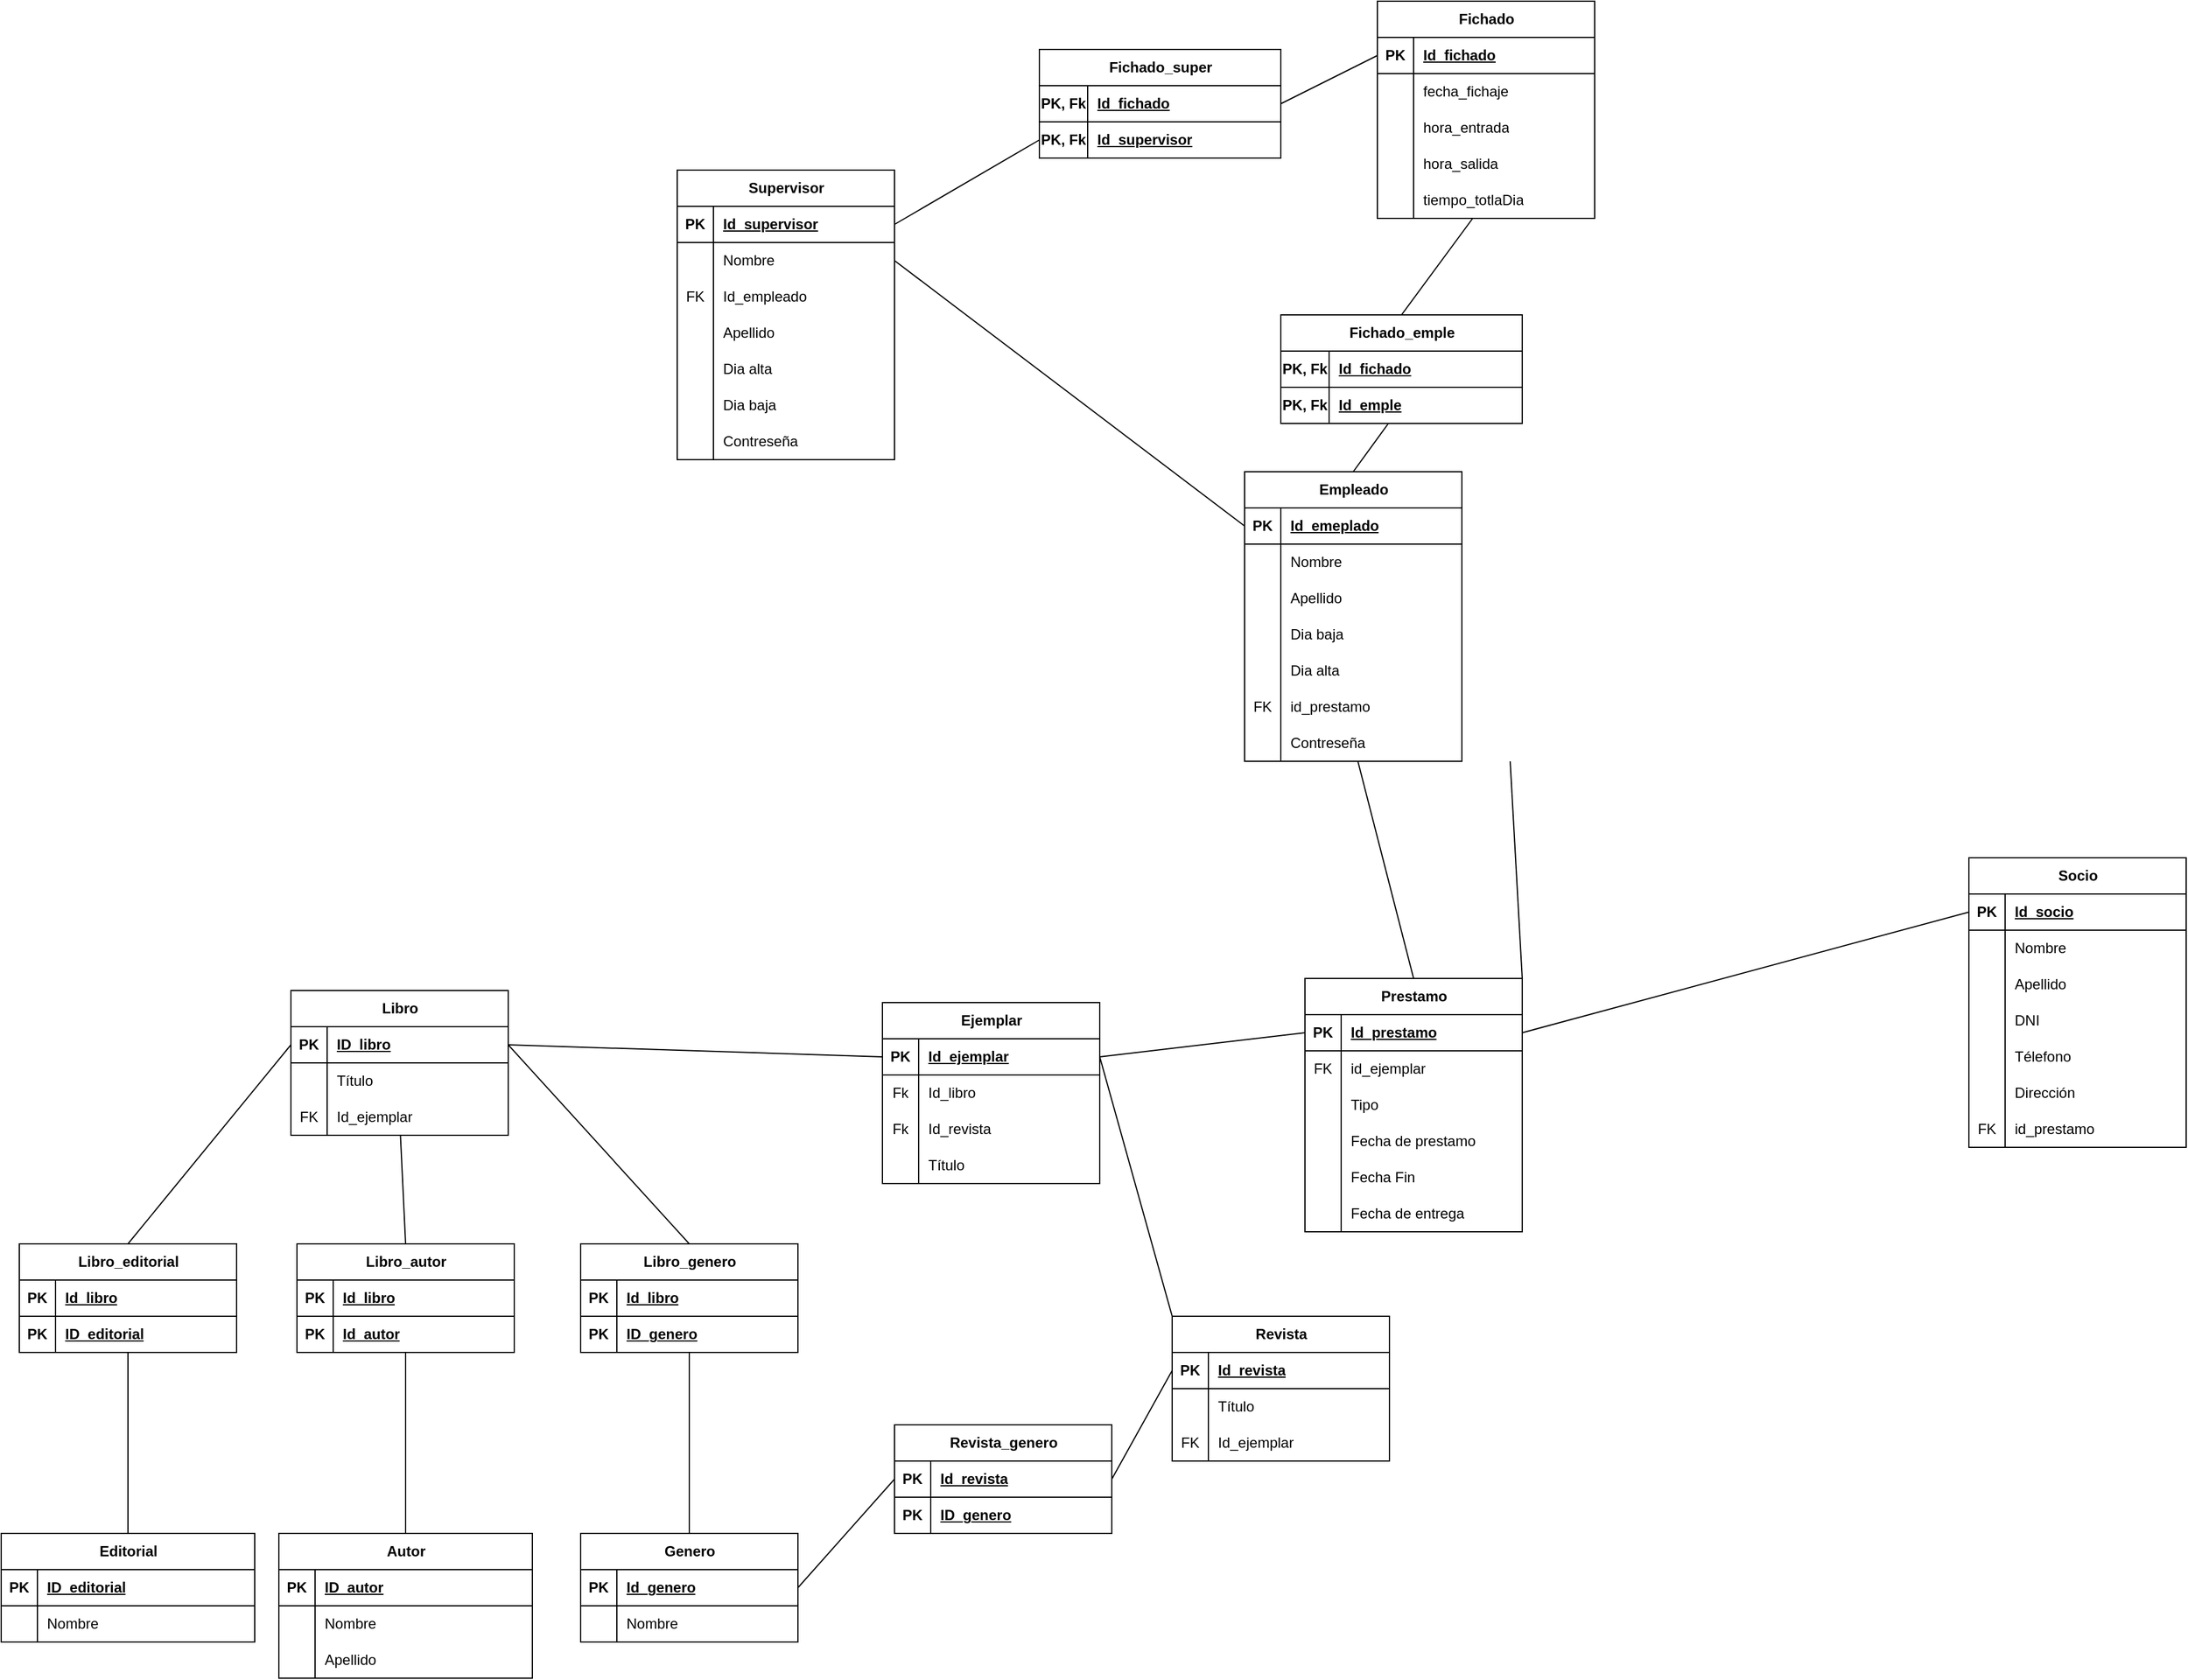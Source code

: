 <mxfile version="21.1.2" type="device">
  <diagram name="Página-1" id="bCZSLoV3D-o7rCIGkuOt">
    <mxGraphModel dx="772" dy="2236" grid="1" gridSize="10" guides="1" tooltips="1" connect="1" arrows="1" fold="1" page="1" pageScale="1" pageWidth="1169" pageHeight="1654" math="0" shadow="0">
      <root>
        <mxCell id="0" />
        <mxCell id="1" parent="0" />
        <mxCell id="2Cc2kU4OW--1ssd0tUTJ-1" value="Autor" style="shape=table;startSize=30;container=1;collapsible=1;childLayout=tableLayout;fixedRows=1;rowLines=0;fontStyle=1;align=center;resizeLast=1;html=1;" vertex="1" parent="1">
          <mxGeometry x="510" y="480" width="210" height="120" as="geometry" />
        </mxCell>
        <mxCell id="2Cc2kU4OW--1ssd0tUTJ-2" value="" style="shape=tableRow;horizontal=0;startSize=0;swimlaneHead=0;swimlaneBody=0;fillColor=none;collapsible=0;dropTarget=0;points=[[0,0.5],[1,0.5]];portConstraint=eastwest;top=0;left=0;right=0;bottom=1;" vertex="1" parent="2Cc2kU4OW--1ssd0tUTJ-1">
          <mxGeometry y="30" width="210" height="30" as="geometry" />
        </mxCell>
        <mxCell id="2Cc2kU4OW--1ssd0tUTJ-3" value="PK" style="shape=partialRectangle;connectable=0;fillColor=none;top=0;left=0;bottom=0;right=0;fontStyle=1;overflow=hidden;whiteSpace=wrap;html=1;" vertex="1" parent="2Cc2kU4OW--1ssd0tUTJ-2">
          <mxGeometry width="30" height="30" as="geometry">
            <mxRectangle width="30" height="30" as="alternateBounds" />
          </mxGeometry>
        </mxCell>
        <mxCell id="2Cc2kU4OW--1ssd0tUTJ-4" value="ID_autor" style="shape=partialRectangle;connectable=0;fillColor=none;top=0;left=0;bottom=0;right=0;align=left;spacingLeft=6;fontStyle=5;overflow=hidden;whiteSpace=wrap;html=1;" vertex="1" parent="2Cc2kU4OW--1ssd0tUTJ-2">
          <mxGeometry x="30" width="180" height="30" as="geometry">
            <mxRectangle width="180" height="30" as="alternateBounds" />
          </mxGeometry>
        </mxCell>
        <mxCell id="2Cc2kU4OW--1ssd0tUTJ-14" style="shape=tableRow;horizontal=0;startSize=0;swimlaneHead=0;swimlaneBody=0;fillColor=none;collapsible=0;dropTarget=0;points=[[0,0.5],[1,0.5]];portConstraint=eastwest;top=0;left=0;right=0;bottom=0;" vertex="1" parent="2Cc2kU4OW--1ssd0tUTJ-1">
          <mxGeometry y="60" width="210" height="30" as="geometry" />
        </mxCell>
        <mxCell id="2Cc2kU4OW--1ssd0tUTJ-15" style="shape=partialRectangle;connectable=0;fillColor=none;top=0;left=0;bottom=0;right=0;editable=1;overflow=hidden;whiteSpace=wrap;html=1;" vertex="1" parent="2Cc2kU4OW--1ssd0tUTJ-14">
          <mxGeometry width="30" height="30" as="geometry">
            <mxRectangle width="30" height="30" as="alternateBounds" />
          </mxGeometry>
        </mxCell>
        <mxCell id="2Cc2kU4OW--1ssd0tUTJ-16" value="Nombre" style="shape=partialRectangle;connectable=0;fillColor=none;top=0;left=0;bottom=0;right=0;align=left;spacingLeft=6;overflow=hidden;whiteSpace=wrap;html=1;" vertex="1" parent="2Cc2kU4OW--1ssd0tUTJ-14">
          <mxGeometry x="30" width="180" height="30" as="geometry">
            <mxRectangle width="180" height="30" as="alternateBounds" />
          </mxGeometry>
        </mxCell>
        <mxCell id="2Cc2kU4OW--1ssd0tUTJ-260" style="shape=tableRow;horizontal=0;startSize=0;swimlaneHead=0;swimlaneBody=0;fillColor=none;collapsible=0;dropTarget=0;points=[[0,0.5],[1,0.5]];portConstraint=eastwest;top=0;left=0;right=0;bottom=0;" vertex="1" parent="2Cc2kU4OW--1ssd0tUTJ-1">
          <mxGeometry y="90" width="210" height="30" as="geometry" />
        </mxCell>
        <mxCell id="2Cc2kU4OW--1ssd0tUTJ-261" style="shape=partialRectangle;connectable=0;fillColor=none;top=0;left=0;bottom=0;right=0;editable=1;overflow=hidden;whiteSpace=wrap;html=1;" vertex="1" parent="2Cc2kU4OW--1ssd0tUTJ-260">
          <mxGeometry width="30" height="30" as="geometry">
            <mxRectangle width="30" height="30" as="alternateBounds" />
          </mxGeometry>
        </mxCell>
        <mxCell id="2Cc2kU4OW--1ssd0tUTJ-262" value="Apellido" style="shape=partialRectangle;connectable=0;fillColor=none;top=0;left=0;bottom=0;right=0;align=left;spacingLeft=6;overflow=hidden;whiteSpace=wrap;html=1;" vertex="1" parent="2Cc2kU4OW--1ssd0tUTJ-260">
          <mxGeometry x="30" width="180" height="30" as="geometry">
            <mxRectangle width="180" height="30" as="alternateBounds" />
          </mxGeometry>
        </mxCell>
        <mxCell id="2Cc2kU4OW--1ssd0tUTJ-20" value="Genero" style="shape=table;startSize=30;container=1;collapsible=1;childLayout=tableLayout;fixedRows=1;rowLines=0;fontStyle=1;align=center;resizeLast=1;html=1;" vertex="1" parent="1">
          <mxGeometry x="760" y="480" width="180" height="90" as="geometry" />
        </mxCell>
        <mxCell id="2Cc2kU4OW--1ssd0tUTJ-21" value="" style="shape=tableRow;horizontal=0;startSize=0;swimlaneHead=0;swimlaneBody=0;fillColor=none;collapsible=0;dropTarget=0;points=[[0,0.5],[1,0.5]];portConstraint=eastwest;top=0;left=0;right=0;bottom=1;" vertex="1" parent="2Cc2kU4OW--1ssd0tUTJ-20">
          <mxGeometry y="30" width="180" height="30" as="geometry" />
        </mxCell>
        <mxCell id="2Cc2kU4OW--1ssd0tUTJ-22" value="PK" style="shape=partialRectangle;connectable=0;fillColor=none;top=0;left=0;bottom=0;right=0;fontStyle=1;overflow=hidden;whiteSpace=wrap;html=1;" vertex="1" parent="2Cc2kU4OW--1ssd0tUTJ-21">
          <mxGeometry width="30" height="30" as="geometry">
            <mxRectangle width="30" height="30" as="alternateBounds" />
          </mxGeometry>
        </mxCell>
        <mxCell id="2Cc2kU4OW--1ssd0tUTJ-23" value="Id_genero" style="shape=partialRectangle;connectable=0;fillColor=none;top=0;left=0;bottom=0;right=0;align=left;spacingLeft=6;fontStyle=5;overflow=hidden;whiteSpace=wrap;html=1;" vertex="1" parent="2Cc2kU4OW--1ssd0tUTJ-21">
          <mxGeometry x="30" width="150" height="30" as="geometry">
            <mxRectangle width="150" height="30" as="alternateBounds" />
          </mxGeometry>
        </mxCell>
        <mxCell id="2Cc2kU4OW--1ssd0tUTJ-24" value="" style="shape=tableRow;horizontal=0;startSize=0;swimlaneHead=0;swimlaneBody=0;fillColor=none;collapsible=0;dropTarget=0;points=[[0,0.5],[1,0.5]];portConstraint=eastwest;top=0;left=0;right=0;bottom=0;" vertex="1" parent="2Cc2kU4OW--1ssd0tUTJ-20">
          <mxGeometry y="60" width="180" height="30" as="geometry" />
        </mxCell>
        <mxCell id="2Cc2kU4OW--1ssd0tUTJ-25" value="" style="shape=partialRectangle;connectable=0;fillColor=none;top=0;left=0;bottom=0;right=0;editable=1;overflow=hidden;whiteSpace=wrap;html=1;" vertex="1" parent="2Cc2kU4OW--1ssd0tUTJ-24">
          <mxGeometry width="30" height="30" as="geometry">
            <mxRectangle width="30" height="30" as="alternateBounds" />
          </mxGeometry>
        </mxCell>
        <mxCell id="2Cc2kU4OW--1ssd0tUTJ-26" value="Nombre" style="shape=partialRectangle;connectable=0;fillColor=none;top=0;left=0;bottom=0;right=0;align=left;spacingLeft=6;overflow=hidden;whiteSpace=wrap;html=1;" vertex="1" parent="2Cc2kU4OW--1ssd0tUTJ-24">
          <mxGeometry x="30" width="150" height="30" as="geometry">
            <mxRectangle width="150" height="30" as="alternateBounds" />
          </mxGeometry>
        </mxCell>
        <mxCell id="2Cc2kU4OW--1ssd0tUTJ-46" value="Editorial" style="shape=table;startSize=30;container=1;collapsible=1;childLayout=tableLayout;fixedRows=1;rowLines=0;fontStyle=1;align=center;resizeLast=1;html=1;" vertex="1" parent="1">
          <mxGeometry x="280" y="480" width="210" height="90" as="geometry" />
        </mxCell>
        <mxCell id="2Cc2kU4OW--1ssd0tUTJ-47" value="" style="shape=tableRow;horizontal=0;startSize=0;swimlaneHead=0;swimlaneBody=0;fillColor=none;collapsible=0;dropTarget=0;points=[[0,0.5],[1,0.5]];portConstraint=eastwest;top=0;left=0;right=0;bottom=1;" vertex="1" parent="2Cc2kU4OW--1ssd0tUTJ-46">
          <mxGeometry y="30" width="210" height="30" as="geometry" />
        </mxCell>
        <mxCell id="2Cc2kU4OW--1ssd0tUTJ-48" value="PK" style="shape=partialRectangle;connectable=0;fillColor=none;top=0;left=0;bottom=0;right=0;fontStyle=1;overflow=hidden;whiteSpace=wrap;html=1;" vertex="1" parent="2Cc2kU4OW--1ssd0tUTJ-47">
          <mxGeometry width="30" height="30" as="geometry">
            <mxRectangle width="30" height="30" as="alternateBounds" />
          </mxGeometry>
        </mxCell>
        <mxCell id="2Cc2kU4OW--1ssd0tUTJ-49" value="ID_editorial" style="shape=partialRectangle;connectable=0;fillColor=none;top=0;left=0;bottom=0;right=0;align=left;spacingLeft=6;fontStyle=5;overflow=hidden;whiteSpace=wrap;html=1;" vertex="1" parent="2Cc2kU4OW--1ssd0tUTJ-47">
          <mxGeometry x="30" width="180" height="30" as="geometry">
            <mxRectangle width="180" height="30" as="alternateBounds" />
          </mxGeometry>
        </mxCell>
        <mxCell id="2Cc2kU4OW--1ssd0tUTJ-50" style="shape=tableRow;horizontal=0;startSize=0;swimlaneHead=0;swimlaneBody=0;fillColor=none;collapsible=0;dropTarget=0;points=[[0,0.5],[1,0.5]];portConstraint=eastwest;top=0;left=0;right=0;bottom=0;" vertex="1" parent="2Cc2kU4OW--1ssd0tUTJ-46">
          <mxGeometry y="60" width="210" height="30" as="geometry" />
        </mxCell>
        <mxCell id="2Cc2kU4OW--1ssd0tUTJ-51" style="shape=partialRectangle;connectable=0;fillColor=none;top=0;left=0;bottom=0;right=0;editable=1;overflow=hidden;whiteSpace=wrap;html=1;" vertex="1" parent="2Cc2kU4OW--1ssd0tUTJ-50">
          <mxGeometry width="30" height="30" as="geometry">
            <mxRectangle width="30" height="30" as="alternateBounds" />
          </mxGeometry>
        </mxCell>
        <mxCell id="2Cc2kU4OW--1ssd0tUTJ-52" value="Nombre" style="shape=partialRectangle;connectable=0;fillColor=none;top=0;left=0;bottom=0;right=0;align=left;spacingLeft=6;overflow=hidden;whiteSpace=wrap;html=1;" vertex="1" parent="2Cc2kU4OW--1ssd0tUTJ-50">
          <mxGeometry x="30" width="180" height="30" as="geometry">
            <mxRectangle width="180" height="30" as="alternateBounds" />
          </mxGeometry>
        </mxCell>
        <mxCell id="2Cc2kU4OW--1ssd0tUTJ-53" value="Libro" style="shape=table;startSize=30;container=1;collapsible=1;childLayout=tableLayout;fixedRows=1;rowLines=0;fontStyle=1;align=center;resizeLast=1;html=1;" vertex="1" parent="1">
          <mxGeometry x="520" y="30" width="180" height="120" as="geometry" />
        </mxCell>
        <mxCell id="2Cc2kU4OW--1ssd0tUTJ-54" value="" style="shape=tableRow;horizontal=0;startSize=0;swimlaneHead=0;swimlaneBody=0;fillColor=none;collapsible=0;dropTarget=0;points=[[0,0.5],[1,0.5]];portConstraint=eastwest;top=0;left=0;right=0;bottom=1;" vertex="1" parent="2Cc2kU4OW--1ssd0tUTJ-53">
          <mxGeometry y="30" width="180" height="30" as="geometry" />
        </mxCell>
        <mxCell id="2Cc2kU4OW--1ssd0tUTJ-55" value="PK" style="shape=partialRectangle;connectable=0;fillColor=none;top=0;left=0;bottom=0;right=0;fontStyle=1;overflow=hidden;whiteSpace=wrap;html=1;" vertex="1" parent="2Cc2kU4OW--1ssd0tUTJ-54">
          <mxGeometry width="30" height="30" as="geometry">
            <mxRectangle width="30" height="30" as="alternateBounds" />
          </mxGeometry>
        </mxCell>
        <mxCell id="2Cc2kU4OW--1ssd0tUTJ-56" value="ID_libro" style="shape=partialRectangle;connectable=0;fillColor=none;top=0;left=0;bottom=0;right=0;align=left;spacingLeft=6;fontStyle=5;overflow=hidden;whiteSpace=wrap;html=1;" vertex="1" parent="2Cc2kU4OW--1ssd0tUTJ-54">
          <mxGeometry x="30" width="150" height="30" as="geometry">
            <mxRectangle width="150" height="30" as="alternateBounds" />
          </mxGeometry>
        </mxCell>
        <mxCell id="2Cc2kU4OW--1ssd0tUTJ-57" value="" style="shape=tableRow;horizontal=0;startSize=0;swimlaneHead=0;swimlaneBody=0;fillColor=none;collapsible=0;dropTarget=0;points=[[0,0.5],[1,0.5]];portConstraint=eastwest;top=0;left=0;right=0;bottom=0;" vertex="1" parent="2Cc2kU4OW--1ssd0tUTJ-53">
          <mxGeometry y="60" width="180" height="30" as="geometry" />
        </mxCell>
        <mxCell id="2Cc2kU4OW--1ssd0tUTJ-58" value="" style="shape=partialRectangle;connectable=0;fillColor=none;top=0;left=0;bottom=0;right=0;editable=1;overflow=hidden;whiteSpace=wrap;html=1;" vertex="1" parent="2Cc2kU4OW--1ssd0tUTJ-57">
          <mxGeometry width="30" height="30" as="geometry">
            <mxRectangle width="30" height="30" as="alternateBounds" />
          </mxGeometry>
        </mxCell>
        <mxCell id="2Cc2kU4OW--1ssd0tUTJ-59" value="Título" style="shape=partialRectangle;connectable=0;fillColor=none;top=0;left=0;bottom=0;right=0;align=left;spacingLeft=6;overflow=hidden;whiteSpace=wrap;html=1;" vertex="1" parent="2Cc2kU4OW--1ssd0tUTJ-57">
          <mxGeometry x="30" width="150" height="30" as="geometry">
            <mxRectangle width="150" height="30" as="alternateBounds" />
          </mxGeometry>
        </mxCell>
        <mxCell id="2Cc2kU4OW--1ssd0tUTJ-118" style="shape=tableRow;horizontal=0;startSize=0;swimlaneHead=0;swimlaneBody=0;fillColor=none;collapsible=0;dropTarget=0;points=[[0,0.5],[1,0.5]];portConstraint=eastwest;top=0;left=0;right=0;bottom=0;" vertex="1" parent="2Cc2kU4OW--1ssd0tUTJ-53">
          <mxGeometry y="90" width="180" height="30" as="geometry" />
        </mxCell>
        <mxCell id="2Cc2kU4OW--1ssd0tUTJ-119" value="FK" style="shape=partialRectangle;connectable=0;fillColor=none;top=0;left=0;bottom=0;right=0;editable=1;overflow=hidden;whiteSpace=wrap;html=1;" vertex="1" parent="2Cc2kU4OW--1ssd0tUTJ-118">
          <mxGeometry width="30" height="30" as="geometry">
            <mxRectangle width="30" height="30" as="alternateBounds" />
          </mxGeometry>
        </mxCell>
        <mxCell id="2Cc2kU4OW--1ssd0tUTJ-120" value="Id_ejemplar" style="shape=partialRectangle;connectable=0;fillColor=none;top=0;left=0;bottom=0;right=0;align=left;spacingLeft=6;overflow=hidden;whiteSpace=wrap;html=1;" vertex="1" parent="2Cc2kU4OW--1ssd0tUTJ-118">
          <mxGeometry x="30" width="150" height="30" as="geometry">
            <mxRectangle width="150" height="30" as="alternateBounds" />
          </mxGeometry>
        </mxCell>
        <mxCell id="2Cc2kU4OW--1ssd0tUTJ-66" value="Libro_genero" style="shape=table;startSize=30;container=1;collapsible=1;childLayout=tableLayout;fixedRows=1;rowLines=0;fontStyle=1;align=center;resizeLast=1;html=1;" vertex="1" parent="1">
          <mxGeometry x="760" y="240" width="180" height="90" as="geometry" />
        </mxCell>
        <mxCell id="2Cc2kU4OW--1ssd0tUTJ-67" value="" style="shape=tableRow;horizontal=0;startSize=0;swimlaneHead=0;swimlaneBody=0;fillColor=none;collapsible=0;dropTarget=0;points=[[0,0.5],[1,0.5]];portConstraint=eastwest;top=0;left=0;right=0;bottom=1;" vertex="1" parent="2Cc2kU4OW--1ssd0tUTJ-66">
          <mxGeometry y="30" width="180" height="30" as="geometry" />
        </mxCell>
        <mxCell id="2Cc2kU4OW--1ssd0tUTJ-68" value="PK" style="shape=partialRectangle;connectable=0;fillColor=none;top=0;left=0;bottom=0;right=0;fontStyle=1;overflow=hidden;whiteSpace=wrap;html=1;" vertex="1" parent="2Cc2kU4OW--1ssd0tUTJ-67">
          <mxGeometry width="30" height="30" as="geometry">
            <mxRectangle width="30" height="30" as="alternateBounds" />
          </mxGeometry>
        </mxCell>
        <mxCell id="2Cc2kU4OW--1ssd0tUTJ-69" value="Id_libro" style="shape=partialRectangle;connectable=0;fillColor=none;top=0;left=0;bottom=0;right=0;align=left;spacingLeft=6;fontStyle=5;overflow=hidden;whiteSpace=wrap;html=1;" vertex="1" parent="2Cc2kU4OW--1ssd0tUTJ-67">
          <mxGeometry x="30" width="150" height="30" as="geometry">
            <mxRectangle width="150" height="30" as="alternateBounds" />
          </mxGeometry>
        </mxCell>
        <mxCell id="2Cc2kU4OW--1ssd0tUTJ-70" value="" style="shape=tableRow;horizontal=0;startSize=0;swimlaneHead=0;swimlaneBody=0;fillColor=none;collapsible=0;dropTarget=0;points=[[0,0.5],[1,0.5]];portConstraint=eastwest;top=0;left=0;right=0;bottom=0;" vertex="1" parent="2Cc2kU4OW--1ssd0tUTJ-66">
          <mxGeometry y="60" width="180" height="30" as="geometry" />
        </mxCell>
        <mxCell id="2Cc2kU4OW--1ssd0tUTJ-71" value="&lt;b&gt;PK&lt;/b&gt;" style="shape=partialRectangle;connectable=0;fillColor=none;top=0;left=0;bottom=0;right=0;editable=1;overflow=hidden;whiteSpace=wrap;html=1;" vertex="1" parent="2Cc2kU4OW--1ssd0tUTJ-70">
          <mxGeometry width="30" height="30" as="geometry">
            <mxRectangle width="30" height="30" as="alternateBounds" />
          </mxGeometry>
        </mxCell>
        <mxCell id="2Cc2kU4OW--1ssd0tUTJ-72" value="&lt;b&gt;&lt;u&gt;ID_genero&lt;/u&gt;&lt;/b&gt;" style="shape=partialRectangle;connectable=0;fillColor=none;top=0;left=0;bottom=0;right=0;align=left;spacingLeft=6;overflow=hidden;whiteSpace=wrap;html=1;" vertex="1" parent="2Cc2kU4OW--1ssd0tUTJ-70">
          <mxGeometry x="30" width="150" height="30" as="geometry">
            <mxRectangle width="150" height="30" as="alternateBounds" />
          </mxGeometry>
        </mxCell>
        <mxCell id="2Cc2kU4OW--1ssd0tUTJ-79" value="Libro_autor" style="shape=table;startSize=30;container=1;collapsible=1;childLayout=tableLayout;fixedRows=1;rowLines=0;fontStyle=1;align=center;resizeLast=1;html=1;" vertex="1" parent="1">
          <mxGeometry x="525" y="240" width="180" height="90" as="geometry" />
        </mxCell>
        <mxCell id="2Cc2kU4OW--1ssd0tUTJ-80" value="" style="shape=tableRow;horizontal=0;startSize=0;swimlaneHead=0;swimlaneBody=0;fillColor=none;collapsible=0;dropTarget=0;points=[[0,0.5],[1,0.5]];portConstraint=eastwest;top=0;left=0;right=0;bottom=1;" vertex="1" parent="2Cc2kU4OW--1ssd0tUTJ-79">
          <mxGeometry y="30" width="180" height="30" as="geometry" />
        </mxCell>
        <mxCell id="2Cc2kU4OW--1ssd0tUTJ-81" value="PK" style="shape=partialRectangle;connectable=0;fillColor=none;top=0;left=0;bottom=0;right=0;fontStyle=1;overflow=hidden;whiteSpace=wrap;html=1;" vertex="1" parent="2Cc2kU4OW--1ssd0tUTJ-80">
          <mxGeometry width="30" height="30" as="geometry">
            <mxRectangle width="30" height="30" as="alternateBounds" />
          </mxGeometry>
        </mxCell>
        <mxCell id="2Cc2kU4OW--1ssd0tUTJ-82" value="Id_libro" style="shape=partialRectangle;connectable=0;fillColor=none;top=0;left=0;bottom=0;right=0;align=left;spacingLeft=6;fontStyle=5;overflow=hidden;whiteSpace=wrap;html=1;" vertex="1" parent="2Cc2kU4OW--1ssd0tUTJ-80">
          <mxGeometry x="30" width="150" height="30" as="geometry">
            <mxRectangle width="150" height="30" as="alternateBounds" />
          </mxGeometry>
        </mxCell>
        <mxCell id="2Cc2kU4OW--1ssd0tUTJ-83" value="" style="shape=tableRow;horizontal=0;startSize=0;swimlaneHead=0;swimlaneBody=0;fillColor=none;collapsible=0;dropTarget=0;points=[[0,0.5],[1,0.5]];portConstraint=eastwest;top=0;left=0;right=0;bottom=0;" vertex="1" parent="2Cc2kU4OW--1ssd0tUTJ-79">
          <mxGeometry y="60" width="180" height="30" as="geometry" />
        </mxCell>
        <mxCell id="2Cc2kU4OW--1ssd0tUTJ-84" value="&lt;b&gt;PK&lt;/b&gt;" style="shape=partialRectangle;connectable=0;fillColor=none;top=0;left=0;bottom=0;right=0;editable=1;overflow=hidden;whiteSpace=wrap;html=1;" vertex="1" parent="2Cc2kU4OW--1ssd0tUTJ-83">
          <mxGeometry width="30" height="30" as="geometry">
            <mxRectangle width="30" height="30" as="alternateBounds" />
          </mxGeometry>
        </mxCell>
        <mxCell id="2Cc2kU4OW--1ssd0tUTJ-85" value="&lt;b&gt;&lt;u&gt;Id_autor&lt;/u&gt;&lt;/b&gt;" style="shape=partialRectangle;connectable=0;fillColor=none;top=0;left=0;bottom=0;right=0;align=left;spacingLeft=6;overflow=hidden;whiteSpace=wrap;html=1;" vertex="1" parent="2Cc2kU4OW--1ssd0tUTJ-83">
          <mxGeometry x="30" width="150" height="30" as="geometry">
            <mxRectangle width="150" height="30" as="alternateBounds" />
          </mxGeometry>
        </mxCell>
        <mxCell id="2Cc2kU4OW--1ssd0tUTJ-86" value="Libro_editorial" style="shape=table;startSize=30;container=1;collapsible=1;childLayout=tableLayout;fixedRows=1;rowLines=0;fontStyle=1;align=center;resizeLast=1;html=1;" vertex="1" parent="1">
          <mxGeometry x="295" y="240" width="180" height="90" as="geometry" />
        </mxCell>
        <mxCell id="2Cc2kU4OW--1ssd0tUTJ-87" value="" style="shape=tableRow;horizontal=0;startSize=0;swimlaneHead=0;swimlaneBody=0;fillColor=none;collapsible=0;dropTarget=0;points=[[0,0.5],[1,0.5]];portConstraint=eastwest;top=0;left=0;right=0;bottom=1;" vertex="1" parent="2Cc2kU4OW--1ssd0tUTJ-86">
          <mxGeometry y="30" width="180" height="30" as="geometry" />
        </mxCell>
        <mxCell id="2Cc2kU4OW--1ssd0tUTJ-88" value="PK" style="shape=partialRectangle;connectable=0;fillColor=none;top=0;left=0;bottom=0;right=0;fontStyle=1;overflow=hidden;whiteSpace=wrap;html=1;" vertex="1" parent="2Cc2kU4OW--1ssd0tUTJ-87">
          <mxGeometry width="30" height="30" as="geometry">
            <mxRectangle width="30" height="30" as="alternateBounds" />
          </mxGeometry>
        </mxCell>
        <mxCell id="2Cc2kU4OW--1ssd0tUTJ-89" value="Id_libro" style="shape=partialRectangle;connectable=0;fillColor=none;top=0;left=0;bottom=0;right=0;align=left;spacingLeft=6;fontStyle=5;overflow=hidden;whiteSpace=wrap;html=1;" vertex="1" parent="2Cc2kU4OW--1ssd0tUTJ-87">
          <mxGeometry x="30" width="150" height="30" as="geometry">
            <mxRectangle width="150" height="30" as="alternateBounds" />
          </mxGeometry>
        </mxCell>
        <mxCell id="2Cc2kU4OW--1ssd0tUTJ-90" value="" style="shape=tableRow;horizontal=0;startSize=0;swimlaneHead=0;swimlaneBody=0;fillColor=none;collapsible=0;dropTarget=0;points=[[0,0.5],[1,0.5]];portConstraint=eastwest;top=0;left=0;right=0;bottom=0;" vertex="1" parent="2Cc2kU4OW--1ssd0tUTJ-86">
          <mxGeometry y="60" width="180" height="30" as="geometry" />
        </mxCell>
        <mxCell id="2Cc2kU4OW--1ssd0tUTJ-91" value="&lt;b&gt;PK&lt;/b&gt;" style="shape=partialRectangle;connectable=0;fillColor=none;top=0;left=0;bottom=0;right=0;editable=1;overflow=hidden;whiteSpace=wrap;html=1;" vertex="1" parent="2Cc2kU4OW--1ssd0tUTJ-90">
          <mxGeometry width="30" height="30" as="geometry">
            <mxRectangle width="30" height="30" as="alternateBounds" />
          </mxGeometry>
        </mxCell>
        <mxCell id="2Cc2kU4OW--1ssd0tUTJ-92" value="&lt;b&gt;&lt;u&gt;ID_editorial&lt;/u&gt;&lt;/b&gt;" style="shape=partialRectangle;connectable=0;fillColor=none;top=0;left=0;bottom=0;right=0;align=left;spacingLeft=6;overflow=hidden;whiteSpace=wrap;html=1;" vertex="1" parent="2Cc2kU4OW--1ssd0tUTJ-90">
          <mxGeometry x="30" width="150" height="30" as="geometry">
            <mxRectangle width="150" height="30" as="alternateBounds" />
          </mxGeometry>
        </mxCell>
        <mxCell id="2Cc2kU4OW--1ssd0tUTJ-93" value="" style="endArrow=none;html=1;rounded=0;exitX=0.5;exitY=0;exitDx=0;exitDy=0;" edge="1" parent="1" source="2Cc2kU4OW--1ssd0tUTJ-46" target="2Cc2kU4OW--1ssd0tUTJ-90">
          <mxGeometry relative="1" as="geometry">
            <mxPoint x="500" y="270" as="sourcePoint" />
            <mxPoint x="660" y="270" as="targetPoint" />
          </mxGeometry>
        </mxCell>
        <mxCell id="2Cc2kU4OW--1ssd0tUTJ-94" value="" style="endArrow=none;html=1;rounded=0;exitX=0.5;exitY=0;exitDx=0;exitDy=0;" edge="1" parent="1" source="2Cc2kU4OW--1ssd0tUTJ-1" target="2Cc2kU4OW--1ssd0tUTJ-83">
          <mxGeometry relative="1" as="geometry">
            <mxPoint x="500" y="270" as="sourcePoint" />
            <mxPoint x="660" y="270" as="targetPoint" />
          </mxGeometry>
        </mxCell>
        <mxCell id="2Cc2kU4OW--1ssd0tUTJ-95" value="" style="endArrow=none;html=1;rounded=0;exitX=0.5;exitY=0;exitDx=0;exitDy=0;" edge="1" parent="1" source="2Cc2kU4OW--1ssd0tUTJ-20" target="2Cc2kU4OW--1ssd0tUTJ-70">
          <mxGeometry relative="1" as="geometry">
            <mxPoint x="500" y="270" as="sourcePoint" />
            <mxPoint x="660" y="270" as="targetPoint" />
          </mxGeometry>
        </mxCell>
        <mxCell id="2Cc2kU4OW--1ssd0tUTJ-96" value="" style="endArrow=none;html=1;rounded=0;exitX=0.5;exitY=0;exitDx=0;exitDy=0;entryX=0;entryY=0.5;entryDx=0;entryDy=0;" edge="1" parent="1" source="2Cc2kU4OW--1ssd0tUTJ-86" target="2Cc2kU4OW--1ssd0tUTJ-54">
          <mxGeometry relative="1" as="geometry">
            <mxPoint x="500" y="130" as="sourcePoint" />
            <mxPoint x="660" y="130" as="targetPoint" />
          </mxGeometry>
        </mxCell>
        <mxCell id="2Cc2kU4OW--1ssd0tUTJ-97" value="" style="endArrow=none;html=1;rounded=0;exitX=0.5;exitY=0;exitDx=0;exitDy=0;" edge="1" parent="1" source="2Cc2kU4OW--1ssd0tUTJ-79" target="2Cc2kU4OW--1ssd0tUTJ-118">
          <mxGeometry relative="1" as="geometry">
            <mxPoint x="500" y="130" as="sourcePoint" />
            <mxPoint x="660" y="130" as="targetPoint" />
          </mxGeometry>
        </mxCell>
        <mxCell id="2Cc2kU4OW--1ssd0tUTJ-98" value="" style="endArrow=none;html=1;rounded=0;exitX=1;exitY=0.5;exitDx=0;exitDy=0;entryX=0.5;entryY=0;entryDx=0;entryDy=0;" edge="1" parent="1" source="2Cc2kU4OW--1ssd0tUTJ-54" target="2Cc2kU4OW--1ssd0tUTJ-66">
          <mxGeometry relative="1" as="geometry">
            <mxPoint x="500" y="130" as="sourcePoint" />
            <mxPoint x="660" y="130" as="targetPoint" />
          </mxGeometry>
        </mxCell>
        <mxCell id="2Cc2kU4OW--1ssd0tUTJ-99" value="Revista_genero" style="shape=table;startSize=30;container=1;collapsible=1;childLayout=tableLayout;fixedRows=1;rowLines=0;fontStyle=1;align=center;resizeLast=1;html=1;" vertex="1" parent="1">
          <mxGeometry x="1020" y="390" width="180" height="90" as="geometry" />
        </mxCell>
        <mxCell id="2Cc2kU4OW--1ssd0tUTJ-100" value="" style="shape=tableRow;horizontal=0;startSize=0;swimlaneHead=0;swimlaneBody=0;fillColor=none;collapsible=0;dropTarget=0;points=[[0,0.5],[1,0.5]];portConstraint=eastwest;top=0;left=0;right=0;bottom=1;" vertex="1" parent="2Cc2kU4OW--1ssd0tUTJ-99">
          <mxGeometry y="30" width="180" height="30" as="geometry" />
        </mxCell>
        <mxCell id="2Cc2kU4OW--1ssd0tUTJ-101" value="PK" style="shape=partialRectangle;connectable=0;fillColor=none;top=0;left=0;bottom=0;right=0;fontStyle=1;overflow=hidden;whiteSpace=wrap;html=1;" vertex="1" parent="2Cc2kU4OW--1ssd0tUTJ-100">
          <mxGeometry width="30" height="30" as="geometry">
            <mxRectangle width="30" height="30" as="alternateBounds" />
          </mxGeometry>
        </mxCell>
        <mxCell id="2Cc2kU4OW--1ssd0tUTJ-102" value="Id_revista" style="shape=partialRectangle;connectable=0;fillColor=none;top=0;left=0;bottom=0;right=0;align=left;spacingLeft=6;fontStyle=5;overflow=hidden;whiteSpace=wrap;html=1;" vertex="1" parent="2Cc2kU4OW--1ssd0tUTJ-100">
          <mxGeometry x="30" width="150" height="30" as="geometry">
            <mxRectangle width="150" height="30" as="alternateBounds" />
          </mxGeometry>
        </mxCell>
        <mxCell id="2Cc2kU4OW--1ssd0tUTJ-103" value="" style="shape=tableRow;horizontal=0;startSize=0;swimlaneHead=0;swimlaneBody=0;fillColor=none;collapsible=0;dropTarget=0;points=[[0,0.5],[1,0.5]];portConstraint=eastwest;top=0;left=0;right=0;bottom=0;" vertex="1" parent="2Cc2kU4OW--1ssd0tUTJ-99">
          <mxGeometry y="60" width="180" height="30" as="geometry" />
        </mxCell>
        <mxCell id="2Cc2kU4OW--1ssd0tUTJ-104" value="&lt;b&gt;PK&lt;/b&gt;" style="shape=partialRectangle;connectable=0;fillColor=none;top=0;left=0;bottom=0;right=0;editable=1;overflow=hidden;whiteSpace=wrap;html=1;" vertex="1" parent="2Cc2kU4OW--1ssd0tUTJ-103">
          <mxGeometry width="30" height="30" as="geometry">
            <mxRectangle width="30" height="30" as="alternateBounds" />
          </mxGeometry>
        </mxCell>
        <mxCell id="2Cc2kU4OW--1ssd0tUTJ-105" value="&lt;b&gt;&lt;u&gt;ID_genero&lt;/u&gt;&lt;/b&gt;" style="shape=partialRectangle;connectable=0;fillColor=none;top=0;left=0;bottom=0;right=0;align=left;spacingLeft=6;overflow=hidden;whiteSpace=wrap;html=1;" vertex="1" parent="2Cc2kU4OW--1ssd0tUTJ-103">
          <mxGeometry x="30" width="150" height="30" as="geometry">
            <mxRectangle width="150" height="30" as="alternateBounds" />
          </mxGeometry>
        </mxCell>
        <mxCell id="2Cc2kU4OW--1ssd0tUTJ-106" value="Revista" style="shape=table;startSize=30;container=1;collapsible=1;childLayout=tableLayout;fixedRows=1;rowLines=0;fontStyle=1;align=center;resizeLast=1;html=1;" vertex="1" parent="1">
          <mxGeometry x="1250" y="300" width="180" height="120" as="geometry" />
        </mxCell>
        <mxCell id="2Cc2kU4OW--1ssd0tUTJ-107" value="" style="shape=tableRow;horizontal=0;startSize=0;swimlaneHead=0;swimlaneBody=0;fillColor=none;collapsible=0;dropTarget=0;points=[[0,0.5],[1,0.5]];portConstraint=eastwest;top=0;left=0;right=0;bottom=1;" vertex="1" parent="2Cc2kU4OW--1ssd0tUTJ-106">
          <mxGeometry y="30" width="180" height="30" as="geometry" />
        </mxCell>
        <mxCell id="2Cc2kU4OW--1ssd0tUTJ-108" value="PK" style="shape=partialRectangle;connectable=0;fillColor=none;top=0;left=0;bottom=0;right=0;fontStyle=1;overflow=hidden;whiteSpace=wrap;html=1;" vertex="1" parent="2Cc2kU4OW--1ssd0tUTJ-107">
          <mxGeometry width="30" height="30" as="geometry">
            <mxRectangle width="30" height="30" as="alternateBounds" />
          </mxGeometry>
        </mxCell>
        <mxCell id="2Cc2kU4OW--1ssd0tUTJ-109" value="Id_revista" style="shape=partialRectangle;connectable=0;fillColor=none;top=0;left=0;bottom=0;right=0;align=left;spacingLeft=6;fontStyle=5;overflow=hidden;whiteSpace=wrap;html=1;" vertex="1" parent="2Cc2kU4OW--1ssd0tUTJ-107">
          <mxGeometry x="30" width="150" height="30" as="geometry">
            <mxRectangle width="150" height="30" as="alternateBounds" />
          </mxGeometry>
        </mxCell>
        <mxCell id="2Cc2kU4OW--1ssd0tUTJ-110" value="" style="shape=tableRow;horizontal=0;startSize=0;swimlaneHead=0;swimlaneBody=0;fillColor=none;collapsible=0;dropTarget=0;points=[[0,0.5],[1,0.5]];portConstraint=eastwest;top=0;left=0;right=0;bottom=0;" vertex="1" parent="2Cc2kU4OW--1ssd0tUTJ-106">
          <mxGeometry y="60" width="180" height="30" as="geometry" />
        </mxCell>
        <mxCell id="2Cc2kU4OW--1ssd0tUTJ-111" value="" style="shape=partialRectangle;connectable=0;fillColor=none;top=0;left=0;bottom=0;right=0;editable=1;overflow=hidden;whiteSpace=wrap;html=1;" vertex="1" parent="2Cc2kU4OW--1ssd0tUTJ-110">
          <mxGeometry width="30" height="30" as="geometry">
            <mxRectangle width="30" height="30" as="alternateBounds" />
          </mxGeometry>
        </mxCell>
        <mxCell id="2Cc2kU4OW--1ssd0tUTJ-112" value="Título" style="shape=partialRectangle;connectable=0;fillColor=none;top=0;left=0;bottom=0;right=0;align=left;spacingLeft=6;overflow=hidden;whiteSpace=wrap;html=1;" vertex="1" parent="2Cc2kU4OW--1ssd0tUTJ-110">
          <mxGeometry x="30" width="150" height="30" as="geometry">
            <mxRectangle width="150" height="30" as="alternateBounds" />
          </mxGeometry>
        </mxCell>
        <mxCell id="2Cc2kU4OW--1ssd0tUTJ-115" style="shape=tableRow;horizontal=0;startSize=0;swimlaneHead=0;swimlaneBody=0;fillColor=none;collapsible=0;dropTarget=0;points=[[0,0.5],[1,0.5]];portConstraint=eastwest;top=0;left=0;right=0;bottom=0;" vertex="1" parent="2Cc2kU4OW--1ssd0tUTJ-106">
          <mxGeometry y="90" width="180" height="30" as="geometry" />
        </mxCell>
        <mxCell id="2Cc2kU4OW--1ssd0tUTJ-116" value="FK" style="shape=partialRectangle;connectable=0;fillColor=none;top=0;left=0;bottom=0;right=0;editable=1;overflow=hidden;whiteSpace=wrap;html=1;" vertex="1" parent="2Cc2kU4OW--1ssd0tUTJ-115">
          <mxGeometry width="30" height="30" as="geometry">
            <mxRectangle width="30" height="30" as="alternateBounds" />
          </mxGeometry>
        </mxCell>
        <mxCell id="2Cc2kU4OW--1ssd0tUTJ-117" value="Id_ejemplar" style="shape=partialRectangle;connectable=0;fillColor=none;top=0;left=0;bottom=0;right=0;align=left;spacingLeft=6;overflow=hidden;whiteSpace=wrap;html=1;" vertex="1" parent="2Cc2kU4OW--1ssd0tUTJ-115">
          <mxGeometry x="30" width="150" height="30" as="geometry">
            <mxRectangle width="150" height="30" as="alternateBounds" />
          </mxGeometry>
        </mxCell>
        <mxCell id="2Cc2kU4OW--1ssd0tUTJ-113" value="" style="endArrow=none;html=1;rounded=0;exitX=1;exitY=0.5;exitDx=0;exitDy=0;entryX=0;entryY=0.5;entryDx=0;entryDy=0;" edge="1" parent="1" source="2Cc2kU4OW--1ssd0tUTJ-21" target="2Cc2kU4OW--1ssd0tUTJ-100">
          <mxGeometry relative="1" as="geometry">
            <mxPoint x="1080" y="420" as="sourcePoint" />
            <mxPoint x="1240" y="420" as="targetPoint" />
          </mxGeometry>
        </mxCell>
        <mxCell id="2Cc2kU4OW--1ssd0tUTJ-114" value="" style="endArrow=none;html=1;rounded=0;exitX=1;exitY=0.5;exitDx=0;exitDy=0;entryX=0;entryY=0.5;entryDx=0;entryDy=0;" edge="1" parent="1" source="2Cc2kU4OW--1ssd0tUTJ-100" target="2Cc2kU4OW--1ssd0tUTJ-107">
          <mxGeometry relative="1" as="geometry">
            <mxPoint x="1080" y="270" as="sourcePoint" />
            <mxPoint x="1240" y="270" as="targetPoint" />
          </mxGeometry>
        </mxCell>
        <mxCell id="2Cc2kU4OW--1ssd0tUTJ-121" value="Ejemplar" style="shape=table;startSize=30;container=1;collapsible=1;childLayout=tableLayout;fixedRows=1;rowLines=0;fontStyle=1;align=center;resizeLast=1;html=1;" vertex="1" parent="1">
          <mxGeometry x="1010" y="40" width="180" height="150" as="geometry" />
        </mxCell>
        <mxCell id="2Cc2kU4OW--1ssd0tUTJ-122" value="" style="shape=tableRow;horizontal=0;startSize=0;swimlaneHead=0;swimlaneBody=0;fillColor=none;collapsible=0;dropTarget=0;points=[[0,0.5],[1,0.5]];portConstraint=eastwest;top=0;left=0;right=0;bottom=1;" vertex="1" parent="2Cc2kU4OW--1ssd0tUTJ-121">
          <mxGeometry y="30" width="180" height="30" as="geometry" />
        </mxCell>
        <mxCell id="2Cc2kU4OW--1ssd0tUTJ-123" value="PK" style="shape=partialRectangle;connectable=0;fillColor=none;top=0;left=0;bottom=0;right=0;fontStyle=1;overflow=hidden;whiteSpace=wrap;html=1;" vertex="1" parent="2Cc2kU4OW--1ssd0tUTJ-122">
          <mxGeometry width="30" height="30" as="geometry">
            <mxRectangle width="30" height="30" as="alternateBounds" />
          </mxGeometry>
        </mxCell>
        <mxCell id="2Cc2kU4OW--1ssd0tUTJ-124" value="Id_ejemplar" style="shape=partialRectangle;connectable=0;fillColor=none;top=0;left=0;bottom=0;right=0;align=left;spacingLeft=6;fontStyle=5;overflow=hidden;whiteSpace=wrap;html=1;" vertex="1" parent="2Cc2kU4OW--1ssd0tUTJ-122">
          <mxGeometry x="30" width="150" height="30" as="geometry">
            <mxRectangle width="150" height="30" as="alternateBounds" />
          </mxGeometry>
        </mxCell>
        <mxCell id="2Cc2kU4OW--1ssd0tUTJ-125" value="" style="shape=tableRow;horizontal=0;startSize=0;swimlaneHead=0;swimlaneBody=0;fillColor=none;collapsible=0;dropTarget=0;points=[[0,0.5],[1,0.5]];portConstraint=eastwest;top=0;left=0;right=0;bottom=0;" vertex="1" parent="2Cc2kU4OW--1ssd0tUTJ-121">
          <mxGeometry y="60" width="180" height="30" as="geometry" />
        </mxCell>
        <mxCell id="2Cc2kU4OW--1ssd0tUTJ-126" value="Fk" style="shape=partialRectangle;connectable=0;fillColor=none;top=0;left=0;bottom=0;right=0;editable=1;overflow=hidden;whiteSpace=wrap;html=1;" vertex="1" parent="2Cc2kU4OW--1ssd0tUTJ-125">
          <mxGeometry width="30" height="30" as="geometry">
            <mxRectangle width="30" height="30" as="alternateBounds" />
          </mxGeometry>
        </mxCell>
        <mxCell id="2Cc2kU4OW--1ssd0tUTJ-127" value="Id_libro" style="shape=partialRectangle;connectable=0;fillColor=none;top=0;left=0;bottom=0;right=0;align=left;spacingLeft=6;overflow=hidden;whiteSpace=wrap;html=1;" vertex="1" parent="2Cc2kU4OW--1ssd0tUTJ-125">
          <mxGeometry x="30" width="150" height="30" as="geometry">
            <mxRectangle width="150" height="30" as="alternateBounds" />
          </mxGeometry>
        </mxCell>
        <mxCell id="2Cc2kU4OW--1ssd0tUTJ-128" value="" style="shape=tableRow;horizontal=0;startSize=0;swimlaneHead=0;swimlaneBody=0;fillColor=none;collapsible=0;dropTarget=0;points=[[0,0.5],[1,0.5]];portConstraint=eastwest;top=0;left=0;right=0;bottom=0;" vertex="1" parent="2Cc2kU4OW--1ssd0tUTJ-121">
          <mxGeometry y="90" width="180" height="30" as="geometry" />
        </mxCell>
        <mxCell id="2Cc2kU4OW--1ssd0tUTJ-129" value="Fk" style="shape=partialRectangle;connectable=0;fillColor=none;top=0;left=0;bottom=0;right=0;editable=1;overflow=hidden;whiteSpace=wrap;html=1;" vertex="1" parent="2Cc2kU4OW--1ssd0tUTJ-128">
          <mxGeometry width="30" height="30" as="geometry">
            <mxRectangle width="30" height="30" as="alternateBounds" />
          </mxGeometry>
        </mxCell>
        <mxCell id="2Cc2kU4OW--1ssd0tUTJ-130" value="Id_revista" style="shape=partialRectangle;connectable=0;fillColor=none;top=0;left=0;bottom=0;right=0;align=left;spacingLeft=6;overflow=hidden;whiteSpace=wrap;html=1;" vertex="1" parent="2Cc2kU4OW--1ssd0tUTJ-128">
          <mxGeometry x="30" width="150" height="30" as="geometry">
            <mxRectangle width="150" height="30" as="alternateBounds" />
          </mxGeometry>
        </mxCell>
        <mxCell id="2Cc2kU4OW--1ssd0tUTJ-131" value="" style="shape=tableRow;horizontal=0;startSize=0;swimlaneHead=0;swimlaneBody=0;fillColor=none;collapsible=0;dropTarget=0;points=[[0,0.5],[1,0.5]];portConstraint=eastwest;top=0;left=0;right=0;bottom=0;" vertex="1" parent="2Cc2kU4OW--1ssd0tUTJ-121">
          <mxGeometry y="120" width="180" height="30" as="geometry" />
        </mxCell>
        <mxCell id="2Cc2kU4OW--1ssd0tUTJ-132" value="" style="shape=partialRectangle;connectable=0;fillColor=none;top=0;left=0;bottom=0;right=0;editable=1;overflow=hidden;whiteSpace=wrap;html=1;" vertex="1" parent="2Cc2kU4OW--1ssd0tUTJ-131">
          <mxGeometry width="30" height="30" as="geometry">
            <mxRectangle width="30" height="30" as="alternateBounds" />
          </mxGeometry>
        </mxCell>
        <mxCell id="2Cc2kU4OW--1ssd0tUTJ-133" value="Título" style="shape=partialRectangle;connectable=0;fillColor=none;top=0;left=0;bottom=0;right=0;align=left;spacingLeft=6;overflow=hidden;whiteSpace=wrap;html=1;" vertex="1" parent="2Cc2kU4OW--1ssd0tUTJ-131">
          <mxGeometry x="30" width="150" height="30" as="geometry">
            <mxRectangle width="150" height="30" as="alternateBounds" />
          </mxGeometry>
        </mxCell>
        <mxCell id="2Cc2kU4OW--1ssd0tUTJ-134" value="" style="endArrow=none;html=1;rounded=0;exitX=1;exitY=0.5;exitDx=0;exitDy=0;entryX=0;entryY=0.5;entryDx=0;entryDy=0;" edge="1" parent="1" source="2Cc2kU4OW--1ssd0tUTJ-54" target="2Cc2kU4OW--1ssd0tUTJ-122">
          <mxGeometry relative="1" as="geometry">
            <mxPoint x="930" y="130" as="sourcePoint" />
            <mxPoint x="1090" y="130" as="targetPoint" />
          </mxGeometry>
        </mxCell>
        <mxCell id="2Cc2kU4OW--1ssd0tUTJ-135" value="" style="endArrow=none;html=1;rounded=0;exitX=1;exitY=0.5;exitDx=0;exitDy=0;entryX=0;entryY=0;entryDx=0;entryDy=0;" edge="1" parent="1" source="2Cc2kU4OW--1ssd0tUTJ-122" target="2Cc2kU4OW--1ssd0tUTJ-106">
          <mxGeometry relative="1" as="geometry">
            <mxPoint x="930" y="130" as="sourcePoint" />
            <mxPoint x="1090" y="130" as="targetPoint" />
          </mxGeometry>
        </mxCell>
        <mxCell id="2Cc2kU4OW--1ssd0tUTJ-136" value="Prestamo" style="shape=table;startSize=30;container=1;collapsible=1;childLayout=tableLayout;fixedRows=1;rowLines=0;fontStyle=1;align=center;resizeLast=1;html=1;" vertex="1" parent="1">
          <mxGeometry x="1360" y="20" width="180" height="210" as="geometry" />
        </mxCell>
        <mxCell id="2Cc2kU4OW--1ssd0tUTJ-137" value="" style="shape=tableRow;horizontal=0;startSize=0;swimlaneHead=0;swimlaneBody=0;fillColor=none;collapsible=0;dropTarget=0;points=[[0,0.5],[1,0.5]];portConstraint=eastwest;top=0;left=0;right=0;bottom=1;" vertex="1" parent="2Cc2kU4OW--1ssd0tUTJ-136">
          <mxGeometry y="30" width="180" height="30" as="geometry" />
        </mxCell>
        <mxCell id="2Cc2kU4OW--1ssd0tUTJ-138" value="PK" style="shape=partialRectangle;connectable=0;fillColor=none;top=0;left=0;bottom=0;right=0;fontStyle=1;overflow=hidden;whiteSpace=wrap;html=1;" vertex="1" parent="2Cc2kU4OW--1ssd0tUTJ-137">
          <mxGeometry width="30" height="30" as="geometry">
            <mxRectangle width="30" height="30" as="alternateBounds" />
          </mxGeometry>
        </mxCell>
        <mxCell id="2Cc2kU4OW--1ssd0tUTJ-139" value="Id_prestamo" style="shape=partialRectangle;connectable=0;fillColor=none;top=0;left=0;bottom=0;right=0;align=left;spacingLeft=6;fontStyle=5;overflow=hidden;whiteSpace=wrap;html=1;" vertex="1" parent="2Cc2kU4OW--1ssd0tUTJ-137">
          <mxGeometry x="30" width="150" height="30" as="geometry">
            <mxRectangle width="150" height="30" as="alternateBounds" />
          </mxGeometry>
        </mxCell>
        <mxCell id="2Cc2kU4OW--1ssd0tUTJ-140" value="" style="shape=tableRow;horizontal=0;startSize=0;swimlaneHead=0;swimlaneBody=0;fillColor=none;collapsible=0;dropTarget=0;points=[[0,0.5],[1,0.5]];portConstraint=eastwest;top=0;left=0;right=0;bottom=0;" vertex="1" parent="2Cc2kU4OW--1ssd0tUTJ-136">
          <mxGeometry y="60" width="180" height="30" as="geometry" />
        </mxCell>
        <mxCell id="2Cc2kU4OW--1ssd0tUTJ-141" value="FK" style="shape=partialRectangle;connectable=0;fillColor=none;top=0;left=0;bottom=0;right=0;editable=1;overflow=hidden;whiteSpace=wrap;html=1;" vertex="1" parent="2Cc2kU4OW--1ssd0tUTJ-140">
          <mxGeometry width="30" height="30" as="geometry">
            <mxRectangle width="30" height="30" as="alternateBounds" />
          </mxGeometry>
        </mxCell>
        <mxCell id="2Cc2kU4OW--1ssd0tUTJ-142" value="id_ejemplar" style="shape=partialRectangle;connectable=0;fillColor=none;top=0;left=0;bottom=0;right=0;align=left;spacingLeft=6;overflow=hidden;whiteSpace=wrap;html=1;" vertex="1" parent="2Cc2kU4OW--1ssd0tUTJ-140">
          <mxGeometry x="30" width="150" height="30" as="geometry">
            <mxRectangle width="150" height="30" as="alternateBounds" />
          </mxGeometry>
        </mxCell>
        <mxCell id="2Cc2kU4OW--1ssd0tUTJ-143" value="" style="shape=tableRow;horizontal=0;startSize=0;swimlaneHead=0;swimlaneBody=0;fillColor=none;collapsible=0;dropTarget=0;points=[[0,0.5],[1,0.5]];portConstraint=eastwest;top=0;left=0;right=0;bottom=0;" vertex="1" parent="2Cc2kU4OW--1ssd0tUTJ-136">
          <mxGeometry y="90" width="180" height="30" as="geometry" />
        </mxCell>
        <mxCell id="2Cc2kU4OW--1ssd0tUTJ-144" value="" style="shape=partialRectangle;connectable=0;fillColor=none;top=0;left=0;bottom=0;right=0;editable=1;overflow=hidden;whiteSpace=wrap;html=1;" vertex="1" parent="2Cc2kU4OW--1ssd0tUTJ-143">
          <mxGeometry width="30" height="30" as="geometry">
            <mxRectangle width="30" height="30" as="alternateBounds" />
          </mxGeometry>
        </mxCell>
        <mxCell id="2Cc2kU4OW--1ssd0tUTJ-145" value="Tipo" style="shape=partialRectangle;connectable=0;fillColor=none;top=0;left=0;bottom=0;right=0;align=left;spacingLeft=6;overflow=hidden;whiteSpace=wrap;html=1;" vertex="1" parent="2Cc2kU4OW--1ssd0tUTJ-143">
          <mxGeometry x="30" width="150" height="30" as="geometry">
            <mxRectangle width="150" height="30" as="alternateBounds" />
          </mxGeometry>
        </mxCell>
        <mxCell id="2Cc2kU4OW--1ssd0tUTJ-146" value="" style="shape=tableRow;horizontal=0;startSize=0;swimlaneHead=0;swimlaneBody=0;fillColor=none;collapsible=0;dropTarget=0;points=[[0,0.5],[1,0.5]];portConstraint=eastwest;top=0;left=0;right=0;bottom=0;" vertex="1" parent="2Cc2kU4OW--1ssd0tUTJ-136">
          <mxGeometry y="120" width="180" height="30" as="geometry" />
        </mxCell>
        <mxCell id="2Cc2kU4OW--1ssd0tUTJ-147" value="" style="shape=partialRectangle;connectable=0;fillColor=none;top=0;left=0;bottom=0;right=0;editable=1;overflow=hidden;whiteSpace=wrap;html=1;" vertex="1" parent="2Cc2kU4OW--1ssd0tUTJ-146">
          <mxGeometry width="30" height="30" as="geometry">
            <mxRectangle width="30" height="30" as="alternateBounds" />
          </mxGeometry>
        </mxCell>
        <mxCell id="2Cc2kU4OW--1ssd0tUTJ-148" value="Fecha de prestamo" style="shape=partialRectangle;connectable=0;fillColor=none;top=0;left=0;bottom=0;right=0;align=left;spacingLeft=6;overflow=hidden;whiteSpace=wrap;html=1;" vertex="1" parent="2Cc2kU4OW--1ssd0tUTJ-146">
          <mxGeometry x="30" width="150" height="30" as="geometry">
            <mxRectangle width="150" height="30" as="alternateBounds" />
          </mxGeometry>
        </mxCell>
        <mxCell id="2Cc2kU4OW--1ssd0tUTJ-151" style="shape=tableRow;horizontal=0;startSize=0;swimlaneHead=0;swimlaneBody=0;fillColor=none;collapsible=0;dropTarget=0;points=[[0,0.5],[1,0.5]];portConstraint=eastwest;top=0;left=0;right=0;bottom=0;" vertex="1" parent="2Cc2kU4OW--1ssd0tUTJ-136">
          <mxGeometry y="150" width="180" height="30" as="geometry" />
        </mxCell>
        <mxCell id="2Cc2kU4OW--1ssd0tUTJ-152" style="shape=partialRectangle;connectable=0;fillColor=none;top=0;left=0;bottom=0;right=0;editable=1;overflow=hidden;whiteSpace=wrap;html=1;" vertex="1" parent="2Cc2kU4OW--1ssd0tUTJ-151">
          <mxGeometry width="30" height="30" as="geometry">
            <mxRectangle width="30" height="30" as="alternateBounds" />
          </mxGeometry>
        </mxCell>
        <mxCell id="2Cc2kU4OW--1ssd0tUTJ-153" value="Fecha Fin" style="shape=partialRectangle;connectable=0;fillColor=none;top=0;left=0;bottom=0;right=0;align=left;spacingLeft=6;overflow=hidden;whiteSpace=wrap;html=1;" vertex="1" parent="2Cc2kU4OW--1ssd0tUTJ-151">
          <mxGeometry x="30" width="150" height="30" as="geometry">
            <mxRectangle width="150" height="30" as="alternateBounds" />
          </mxGeometry>
        </mxCell>
        <mxCell id="2Cc2kU4OW--1ssd0tUTJ-154" style="shape=tableRow;horizontal=0;startSize=0;swimlaneHead=0;swimlaneBody=0;fillColor=none;collapsible=0;dropTarget=0;points=[[0,0.5],[1,0.5]];portConstraint=eastwest;top=0;left=0;right=0;bottom=0;" vertex="1" parent="2Cc2kU4OW--1ssd0tUTJ-136">
          <mxGeometry y="180" width="180" height="30" as="geometry" />
        </mxCell>
        <mxCell id="2Cc2kU4OW--1ssd0tUTJ-155" style="shape=partialRectangle;connectable=0;fillColor=none;top=0;left=0;bottom=0;right=0;editable=1;overflow=hidden;whiteSpace=wrap;html=1;" vertex="1" parent="2Cc2kU4OW--1ssd0tUTJ-154">
          <mxGeometry width="30" height="30" as="geometry">
            <mxRectangle width="30" height="30" as="alternateBounds" />
          </mxGeometry>
        </mxCell>
        <mxCell id="2Cc2kU4OW--1ssd0tUTJ-156" value="Fecha de entrega" style="shape=partialRectangle;connectable=0;fillColor=none;top=0;left=0;bottom=0;right=0;align=left;spacingLeft=6;overflow=hidden;whiteSpace=wrap;html=1;" vertex="1" parent="2Cc2kU4OW--1ssd0tUTJ-154">
          <mxGeometry x="30" width="150" height="30" as="geometry">
            <mxRectangle width="150" height="30" as="alternateBounds" />
          </mxGeometry>
        </mxCell>
        <mxCell id="2Cc2kU4OW--1ssd0tUTJ-150" value="" style="endArrow=none;html=1;rounded=0;exitX=1;exitY=0.5;exitDx=0;exitDy=0;entryX=0;entryY=0.5;entryDx=0;entryDy=0;" edge="1" parent="1" source="2Cc2kU4OW--1ssd0tUTJ-122" target="2Cc2kU4OW--1ssd0tUTJ-137">
          <mxGeometry relative="1" as="geometry">
            <mxPoint x="1290" y="-10" as="sourcePoint" />
            <mxPoint x="1450" y="-10" as="targetPoint" />
          </mxGeometry>
        </mxCell>
        <mxCell id="2Cc2kU4OW--1ssd0tUTJ-157" value="Socio" style="shape=table;startSize=30;container=1;collapsible=1;childLayout=tableLayout;fixedRows=1;rowLines=0;fontStyle=1;align=center;resizeLast=1;html=1;" vertex="1" parent="1">
          <mxGeometry x="1910" y="-80" width="180" height="240" as="geometry" />
        </mxCell>
        <mxCell id="2Cc2kU4OW--1ssd0tUTJ-158" value="" style="shape=tableRow;horizontal=0;startSize=0;swimlaneHead=0;swimlaneBody=0;fillColor=none;collapsible=0;dropTarget=0;points=[[0,0.5],[1,0.5]];portConstraint=eastwest;top=0;left=0;right=0;bottom=1;" vertex="1" parent="2Cc2kU4OW--1ssd0tUTJ-157">
          <mxGeometry y="30" width="180" height="30" as="geometry" />
        </mxCell>
        <mxCell id="2Cc2kU4OW--1ssd0tUTJ-159" value="PK" style="shape=partialRectangle;connectable=0;fillColor=none;top=0;left=0;bottom=0;right=0;fontStyle=1;overflow=hidden;whiteSpace=wrap;html=1;" vertex="1" parent="2Cc2kU4OW--1ssd0tUTJ-158">
          <mxGeometry width="30" height="30" as="geometry">
            <mxRectangle width="30" height="30" as="alternateBounds" />
          </mxGeometry>
        </mxCell>
        <mxCell id="2Cc2kU4OW--1ssd0tUTJ-160" value="Id_socio" style="shape=partialRectangle;connectable=0;fillColor=none;top=0;left=0;bottom=0;right=0;align=left;spacingLeft=6;fontStyle=5;overflow=hidden;whiteSpace=wrap;html=1;" vertex="1" parent="2Cc2kU4OW--1ssd0tUTJ-158">
          <mxGeometry x="30" width="150" height="30" as="geometry">
            <mxRectangle width="150" height="30" as="alternateBounds" />
          </mxGeometry>
        </mxCell>
        <mxCell id="2Cc2kU4OW--1ssd0tUTJ-164" value="" style="shape=tableRow;horizontal=0;startSize=0;swimlaneHead=0;swimlaneBody=0;fillColor=none;collapsible=0;dropTarget=0;points=[[0,0.5],[1,0.5]];portConstraint=eastwest;top=0;left=0;right=0;bottom=0;" vertex="1" parent="2Cc2kU4OW--1ssd0tUTJ-157">
          <mxGeometry y="60" width="180" height="30" as="geometry" />
        </mxCell>
        <mxCell id="2Cc2kU4OW--1ssd0tUTJ-165" value="" style="shape=partialRectangle;connectable=0;fillColor=none;top=0;left=0;bottom=0;right=0;editable=1;overflow=hidden;whiteSpace=wrap;html=1;" vertex="1" parent="2Cc2kU4OW--1ssd0tUTJ-164">
          <mxGeometry width="30" height="30" as="geometry">
            <mxRectangle width="30" height="30" as="alternateBounds" />
          </mxGeometry>
        </mxCell>
        <mxCell id="2Cc2kU4OW--1ssd0tUTJ-166" value="Nombre" style="shape=partialRectangle;connectable=0;fillColor=none;top=0;left=0;bottom=0;right=0;align=left;spacingLeft=6;overflow=hidden;whiteSpace=wrap;html=1;" vertex="1" parent="2Cc2kU4OW--1ssd0tUTJ-164">
          <mxGeometry x="30" width="150" height="30" as="geometry">
            <mxRectangle width="150" height="30" as="alternateBounds" />
          </mxGeometry>
        </mxCell>
        <mxCell id="2Cc2kU4OW--1ssd0tUTJ-167" value="" style="shape=tableRow;horizontal=0;startSize=0;swimlaneHead=0;swimlaneBody=0;fillColor=none;collapsible=0;dropTarget=0;points=[[0,0.5],[1,0.5]];portConstraint=eastwest;top=0;left=0;right=0;bottom=0;" vertex="1" parent="2Cc2kU4OW--1ssd0tUTJ-157">
          <mxGeometry y="90" width="180" height="30" as="geometry" />
        </mxCell>
        <mxCell id="2Cc2kU4OW--1ssd0tUTJ-168" value="" style="shape=partialRectangle;connectable=0;fillColor=none;top=0;left=0;bottom=0;right=0;editable=1;overflow=hidden;whiteSpace=wrap;html=1;" vertex="1" parent="2Cc2kU4OW--1ssd0tUTJ-167">
          <mxGeometry width="30" height="30" as="geometry">
            <mxRectangle width="30" height="30" as="alternateBounds" />
          </mxGeometry>
        </mxCell>
        <mxCell id="2Cc2kU4OW--1ssd0tUTJ-169" value="Apellido" style="shape=partialRectangle;connectable=0;fillColor=none;top=0;left=0;bottom=0;right=0;align=left;spacingLeft=6;overflow=hidden;whiteSpace=wrap;html=1;" vertex="1" parent="2Cc2kU4OW--1ssd0tUTJ-167">
          <mxGeometry x="30" width="150" height="30" as="geometry">
            <mxRectangle width="150" height="30" as="alternateBounds" />
          </mxGeometry>
        </mxCell>
        <mxCell id="2Cc2kU4OW--1ssd0tUTJ-170" style="shape=tableRow;horizontal=0;startSize=0;swimlaneHead=0;swimlaneBody=0;fillColor=none;collapsible=0;dropTarget=0;points=[[0,0.5],[1,0.5]];portConstraint=eastwest;top=0;left=0;right=0;bottom=0;" vertex="1" parent="2Cc2kU4OW--1ssd0tUTJ-157">
          <mxGeometry y="120" width="180" height="30" as="geometry" />
        </mxCell>
        <mxCell id="2Cc2kU4OW--1ssd0tUTJ-171" style="shape=partialRectangle;connectable=0;fillColor=none;top=0;left=0;bottom=0;right=0;editable=1;overflow=hidden;whiteSpace=wrap;html=1;" vertex="1" parent="2Cc2kU4OW--1ssd0tUTJ-170">
          <mxGeometry width="30" height="30" as="geometry">
            <mxRectangle width="30" height="30" as="alternateBounds" />
          </mxGeometry>
        </mxCell>
        <mxCell id="2Cc2kU4OW--1ssd0tUTJ-172" value="DNI" style="shape=partialRectangle;connectable=0;fillColor=none;top=0;left=0;bottom=0;right=0;align=left;spacingLeft=6;overflow=hidden;whiteSpace=wrap;html=1;" vertex="1" parent="2Cc2kU4OW--1ssd0tUTJ-170">
          <mxGeometry x="30" width="150" height="30" as="geometry">
            <mxRectangle width="150" height="30" as="alternateBounds" />
          </mxGeometry>
        </mxCell>
        <mxCell id="2Cc2kU4OW--1ssd0tUTJ-173" style="shape=tableRow;horizontal=0;startSize=0;swimlaneHead=0;swimlaneBody=0;fillColor=none;collapsible=0;dropTarget=0;points=[[0,0.5],[1,0.5]];portConstraint=eastwest;top=0;left=0;right=0;bottom=0;" vertex="1" parent="2Cc2kU4OW--1ssd0tUTJ-157">
          <mxGeometry y="150" width="180" height="30" as="geometry" />
        </mxCell>
        <mxCell id="2Cc2kU4OW--1ssd0tUTJ-174" style="shape=partialRectangle;connectable=0;fillColor=none;top=0;left=0;bottom=0;right=0;editable=1;overflow=hidden;whiteSpace=wrap;html=1;" vertex="1" parent="2Cc2kU4OW--1ssd0tUTJ-173">
          <mxGeometry width="30" height="30" as="geometry">
            <mxRectangle width="30" height="30" as="alternateBounds" />
          </mxGeometry>
        </mxCell>
        <mxCell id="2Cc2kU4OW--1ssd0tUTJ-175" value="Télefono" style="shape=partialRectangle;connectable=0;fillColor=none;top=0;left=0;bottom=0;right=0;align=left;spacingLeft=6;overflow=hidden;whiteSpace=wrap;html=1;" vertex="1" parent="2Cc2kU4OW--1ssd0tUTJ-173">
          <mxGeometry x="30" width="150" height="30" as="geometry">
            <mxRectangle width="150" height="30" as="alternateBounds" />
          </mxGeometry>
        </mxCell>
        <mxCell id="2Cc2kU4OW--1ssd0tUTJ-176" style="shape=tableRow;horizontal=0;startSize=0;swimlaneHead=0;swimlaneBody=0;fillColor=none;collapsible=0;dropTarget=0;points=[[0,0.5],[1,0.5]];portConstraint=eastwest;top=0;left=0;right=0;bottom=0;" vertex="1" parent="2Cc2kU4OW--1ssd0tUTJ-157">
          <mxGeometry y="180" width="180" height="30" as="geometry" />
        </mxCell>
        <mxCell id="2Cc2kU4OW--1ssd0tUTJ-177" style="shape=partialRectangle;connectable=0;fillColor=none;top=0;left=0;bottom=0;right=0;editable=1;overflow=hidden;whiteSpace=wrap;html=1;" vertex="1" parent="2Cc2kU4OW--1ssd0tUTJ-176">
          <mxGeometry width="30" height="30" as="geometry">
            <mxRectangle width="30" height="30" as="alternateBounds" />
          </mxGeometry>
        </mxCell>
        <mxCell id="2Cc2kU4OW--1ssd0tUTJ-178" value="Dirección" style="shape=partialRectangle;connectable=0;fillColor=none;top=0;left=0;bottom=0;right=0;align=left;spacingLeft=6;overflow=hidden;whiteSpace=wrap;html=1;" vertex="1" parent="2Cc2kU4OW--1ssd0tUTJ-176">
          <mxGeometry x="30" width="150" height="30" as="geometry">
            <mxRectangle width="150" height="30" as="alternateBounds" />
          </mxGeometry>
        </mxCell>
        <mxCell id="2Cc2kU4OW--1ssd0tUTJ-314" style="shape=tableRow;horizontal=0;startSize=0;swimlaneHead=0;swimlaneBody=0;fillColor=none;collapsible=0;dropTarget=0;points=[[0,0.5],[1,0.5]];portConstraint=eastwest;top=0;left=0;right=0;bottom=0;" vertex="1" parent="2Cc2kU4OW--1ssd0tUTJ-157">
          <mxGeometry y="210" width="180" height="30" as="geometry" />
        </mxCell>
        <mxCell id="2Cc2kU4OW--1ssd0tUTJ-315" value="FK" style="shape=partialRectangle;connectable=0;fillColor=none;top=0;left=0;bottom=0;right=0;editable=1;overflow=hidden;whiteSpace=wrap;html=1;" vertex="1" parent="2Cc2kU4OW--1ssd0tUTJ-314">
          <mxGeometry width="30" height="30" as="geometry">
            <mxRectangle width="30" height="30" as="alternateBounds" />
          </mxGeometry>
        </mxCell>
        <mxCell id="2Cc2kU4OW--1ssd0tUTJ-316" value="id_prestamo" style="shape=partialRectangle;connectable=0;fillColor=none;top=0;left=0;bottom=0;right=0;align=left;spacingLeft=6;overflow=hidden;whiteSpace=wrap;html=1;" vertex="1" parent="2Cc2kU4OW--1ssd0tUTJ-314">
          <mxGeometry x="30" width="150" height="30" as="geometry">
            <mxRectangle width="150" height="30" as="alternateBounds" />
          </mxGeometry>
        </mxCell>
        <mxCell id="2Cc2kU4OW--1ssd0tUTJ-179" value="" style="endArrow=none;html=1;rounded=0;exitX=1;exitY=0.5;exitDx=0;exitDy=0;entryX=0;entryY=0.5;entryDx=0;entryDy=0;" edge="1" parent="1" source="2Cc2kU4OW--1ssd0tUTJ-137" target="2Cc2kU4OW--1ssd0tUTJ-158">
          <mxGeometry relative="1" as="geometry">
            <mxPoint x="1650" y="-10" as="sourcePoint" />
            <mxPoint x="1660" y="-25" as="targetPoint" />
          </mxGeometry>
        </mxCell>
        <mxCell id="2Cc2kU4OW--1ssd0tUTJ-180" value="Empleado" style="shape=table;startSize=30;container=1;collapsible=1;childLayout=tableLayout;fixedRows=1;rowLines=0;fontStyle=1;align=center;resizeLast=1;html=1;" vertex="1" parent="1">
          <mxGeometry x="1310" y="-400" width="180" height="240" as="geometry" />
        </mxCell>
        <mxCell id="2Cc2kU4OW--1ssd0tUTJ-181" value="" style="shape=tableRow;horizontal=0;startSize=0;swimlaneHead=0;swimlaneBody=0;fillColor=none;collapsible=0;dropTarget=0;points=[[0,0.5],[1,0.5]];portConstraint=eastwest;top=0;left=0;right=0;bottom=1;" vertex="1" parent="2Cc2kU4OW--1ssd0tUTJ-180">
          <mxGeometry y="30" width="180" height="30" as="geometry" />
        </mxCell>
        <mxCell id="2Cc2kU4OW--1ssd0tUTJ-182" value="PK" style="shape=partialRectangle;connectable=0;fillColor=none;top=0;left=0;bottom=0;right=0;fontStyle=1;overflow=hidden;whiteSpace=wrap;html=1;" vertex="1" parent="2Cc2kU4OW--1ssd0tUTJ-181">
          <mxGeometry width="30" height="30" as="geometry">
            <mxRectangle width="30" height="30" as="alternateBounds" />
          </mxGeometry>
        </mxCell>
        <mxCell id="2Cc2kU4OW--1ssd0tUTJ-183" value="Id_emeplado" style="shape=partialRectangle;connectable=0;fillColor=none;top=0;left=0;bottom=0;right=0;align=left;spacingLeft=6;fontStyle=5;overflow=hidden;whiteSpace=wrap;html=1;" vertex="1" parent="2Cc2kU4OW--1ssd0tUTJ-181">
          <mxGeometry x="30" width="150" height="30" as="geometry">
            <mxRectangle width="150" height="30" as="alternateBounds" />
          </mxGeometry>
        </mxCell>
        <mxCell id="2Cc2kU4OW--1ssd0tUTJ-187" value="" style="shape=tableRow;horizontal=0;startSize=0;swimlaneHead=0;swimlaneBody=0;fillColor=none;collapsible=0;dropTarget=0;points=[[0,0.5],[1,0.5]];portConstraint=eastwest;top=0;left=0;right=0;bottom=0;" vertex="1" parent="2Cc2kU4OW--1ssd0tUTJ-180">
          <mxGeometry y="60" width="180" height="30" as="geometry" />
        </mxCell>
        <mxCell id="2Cc2kU4OW--1ssd0tUTJ-188" value="" style="shape=partialRectangle;connectable=0;fillColor=none;top=0;left=0;bottom=0;right=0;editable=1;overflow=hidden;whiteSpace=wrap;html=1;" vertex="1" parent="2Cc2kU4OW--1ssd0tUTJ-187">
          <mxGeometry width="30" height="30" as="geometry">
            <mxRectangle width="30" height="30" as="alternateBounds" />
          </mxGeometry>
        </mxCell>
        <mxCell id="2Cc2kU4OW--1ssd0tUTJ-189" value="Nombre" style="shape=partialRectangle;connectable=0;fillColor=none;top=0;left=0;bottom=0;right=0;align=left;spacingLeft=6;overflow=hidden;whiteSpace=wrap;html=1;" vertex="1" parent="2Cc2kU4OW--1ssd0tUTJ-187">
          <mxGeometry x="30" width="150" height="30" as="geometry">
            <mxRectangle width="150" height="30" as="alternateBounds" />
          </mxGeometry>
        </mxCell>
        <mxCell id="2Cc2kU4OW--1ssd0tUTJ-190" value="" style="shape=tableRow;horizontal=0;startSize=0;swimlaneHead=0;swimlaneBody=0;fillColor=none;collapsible=0;dropTarget=0;points=[[0,0.5],[1,0.5]];portConstraint=eastwest;top=0;left=0;right=0;bottom=0;" vertex="1" parent="2Cc2kU4OW--1ssd0tUTJ-180">
          <mxGeometry y="90" width="180" height="30" as="geometry" />
        </mxCell>
        <mxCell id="2Cc2kU4OW--1ssd0tUTJ-191" value="" style="shape=partialRectangle;connectable=0;fillColor=none;top=0;left=0;bottom=0;right=0;editable=1;overflow=hidden;whiteSpace=wrap;html=1;" vertex="1" parent="2Cc2kU4OW--1ssd0tUTJ-190">
          <mxGeometry width="30" height="30" as="geometry">
            <mxRectangle width="30" height="30" as="alternateBounds" />
          </mxGeometry>
        </mxCell>
        <mxCell id="2Cc2kU4OW--1ssd0tUTJ-192" value="Apellido" style="shape=partialRectangle;connectable=0;fillColor=none;top=0;left=0;bottom=0;right=0;align=left;spacingLeft=6;overflow=hidden;whiteSpace=wrap;html=1;" vertex="1" parent="2Cc2kU4OW--1ssd0tUTJ-190">
          <mxGeometry x="30" width="150" height="30" as="geometry">
            <mxRectangle width="150" height="30" as="alternateBounds" />
          </mxGeometry>
        </mxCell>
        <mxCell id="2Cc2kU4OW--1ssd0tUTJ-193" style="shape=tableRow;horizontal=0;startSize=0;swimlaneHead=0;swimlaneBody=0;fillColor=none;collapsible=0;dropTarget=0;points=[[0,0.5],[1,0.5]];portConstraint=eastwest;top=0;left=0;right=0;bottom=0;" vertex="1" parent="2Cc2kU4OW--1ssd0tUTJ-180">
          <mxGeometry y="120" width="180" height="30" as="geometry" />
        </mxCell>
        <mxCell id="2Cc2kU4OW--1ssd0tUTJ-194" style="shape=partialRectangle;connectable=0;fillColor=none;top=0;left=0;bottom=0;right=0;editable=1;overflow=hidden;whiteSpace=wrap;html=1;" vertex="1" parent="2Cc2kU4OW--1ssd0tUTJ-193">
          <mxGeometry width="30" height="30" as="geometry">
            <mxRectangle width="30" height="30" as="alternateBounds" />
          </mxGeometry>
        </mxCell>
        <mxCell id="2Cc2kU4OW--1ssd0tUTJ-195" value="Dia baja" style="shape=partialRectangle;connectable=0;fillColor=none;top=0;left=0;bottom=0;right=0;align=left;spacingLeft=6;overflow=hidden;whiteSpace=wrap;html=1;" vertex="1" parent="2Cc2kU4OW--1ssd0tUTJ-193">
          <mxGeometry x="30" width="150" height="30" as="geometry">
            <mxRectangle width="150" height="30" as="alternateBounds" />
          </mxGeometry>
        </mxCell>
        <mxCell id="2Cc2kU4OW--1ssd0tUTJ-196" style="shape=tableRow;horizontal=0;startSize=0;swimlaneHead=0;swimlaneBody=0;fillColor=none;collapsible=0;dropTarget=0;points=[[0,0.5],[1,0.5]];portConstraint=eastwest;top=0;left=0;right=0;bottom=0;" vertex="1" parent="2Cc2kU4OW--1ssd0tUTJ-180">
          <mxGeometry y="150" width="180" height="30" as="geometry" />
        </mxCell>
        <mxCell id="2Cc2kU4OW--1ssd0tUTJ-197" style="shape=partialRectangle;connectable=0;fillColor=none;top=0;left=0;bottom=0;right=0;editable=1;overflow=hidden;whiteSpace=wrap;html=1;" vertex="1" parent="2Cc2kU4OW--1ssd0tUTJ-196">
          <mxGeometry width="30" height="30" as="geometry">
            <mxRectangle width="30" height="30" as="alternateBounds" />
          </mxGeometry>
        </mxCell>
        <mxCell id="2Cc2kU4OW--1ssd0tUTJ-198" value="Dia alta" style="shape=partialRectangle;connectable=0;fillColor=none;top=0;left=0;bottom=0;right=0;align=left;spacingLeft=6;overflow=hidden;whiteSpace=wrap;html=1;" vertex="1" parent="2Cc2kU4OW--1ssd0tUTJ-196">
          <mxGeometry x="30" width="150" height="30" as="geometry">
            <mxRectangle width="150" height="30" as="alternateBounds" />
          </mxGeometry>
        </mxCell>
        <mxCell id="2Cc2kU4OW--1ssd0tUTJ-311" style="shape=tableRow;horizontal=0;startSize=0;swimlaneHead=0;swimlaneBody=0;fillColor=none;collapsible=0;dropTarget=0;points=[[0,0.5],[1,0.5]];portConstraint=eastwest;top=0;left=0;right=0;bottom=0;" vertex="1" parent="2Cc2kU4OW--1ssd0tUTJ-180">
          <mxGeometry y="180" width="180" height="30" as="geometry" />
        </mxCell>
        <mxCell id="2Cc2kU4OW--1ssd0tUTJ-312" value="FK" style="shape=partialRectangle;connectable=0;fillColor=none;top=0;left=0;bottom=0;right=0;editable=1;overflow=hidden;whiteSpace=wrap;html=1;" vertex="1" parent="2Cc2kU4OW--1ssd0tUTJ-311">
          <mxGeometry width="30" height="30" as="geometry">
            <mxRectangle width="30" height="30" as="alternateBounds" />
          </mxGeometry>
        </mxCell>
        <mxCell id="2Cc2kU4OW--1ssd0tUTJ-313" value="id_prestamo" style="shape=partialRectangle;connectable=0;fillColor=none;top=0;left=0;bottom=0;right=0;align=left;spacingLeft=6;overflow=hidden;whiteSpace=wrap;html=1;" vertex="1" parent="2Cc2kU4OW--1ssd0tUTJ-311">
          <mxGeometry x="30" width="150" height="30" as="geometry">
            <mxRectangle width="150" height="30" as="alternateBounds" />
          </mxGeometry>
        </mxCell>
        <mxCell id="2Cc2kU4OW--1ssd0tUTJ-317" style="shape=tableRow;horizontal=0;startSize=0;swimlaneHead=0;swimlaneBody=0;fillColor=none;collapsible=0;dropTarget=0;points=[[0,0.5],[1,0.5]];portConstraint=eastwest;top=0;left=0;right=0;bottom=0;" vertex="1" parent="2Cc2kU4OW--1ssd0tUTJ-180">
          <mxGeometry y="210" width="180" height="30" as="geometry" />
        </mxCell>
        <mxCell id="2Cc2kU4OW--1ssd0tUTJ-318" style="shape=partialRectangle;connectable=0;fillColor=none;top=0;left=0;bottom=0;right=0;editable=1;overflow=hidden;whiteSpace=wrap;html=1;" vertex="1" parent="2Cc2kU4OW--1ssd0tUTJ-317">
          <mxGeometry width="30" height="30" as="geometry">
            <mxRectangle width="30" height="30" as="alternateBounds" />
          </mxGeometry>
        </mxCell>
        <mxCell id="2Cc2kU4OW--1ssd0tUTJ-319" value="Contreseña" style="shape=partialRectangle;connectable=0;fillColor=none;top=0;left=0;bottom=0;right=0;align=left;spacingLeft=6;overflow=hidden;whiteSpace=wrap;html=1;" vertex="1" parent="2Cc2kU4OW--1ssd0tUTJ-317">
          <mxGeometry x="30" width="150" height="30" as="geometry">
            <mxRectangle width="150" height="30" as="alternateBounds" />
          </mxGeometry>
        </mxCell>
        <mxCell id="2Cc2kU4OW--1ssd0tUTJ-199" value="" style="endArrow=none;html=1;rounded=0;entryX=1;entryY=0;entryDx=0;entryDy=0;" edge="1" parent="1" source="2Cc2kU4OW--1ssd0tUTJ-303" target="2Cc2kU4OW--1ssd0tUTJ-136">
          <mxGeometry relative="1" as="geometry">
            <mxPoint x="1530" y="-160" as="sourcePoint" />
            <mxPoint x="1560" y="-150" as="targetPoint" />
          </mxGeometry>
        </mxCell>
        <mxCell id="2Cc2kU4OW--1ssd0tUTJ-200" value="Fichado" style="shape=table;startSize=30;container=1;collapsible=1;childLayout=tableLayout;fixedRows=1;rowLines=0;fontStyle=1;align=center;resizeLast=1;html=1;" vertex="1" parent="1">
          <mxGeometry x="1420" y="-790" width="180" height="180" as="geometry" />
        </mxCell>
        <mxCell id="2Cc2kU4OW--1ssd0tUTJ-201" value="" style="shape=tableRow;horizontal=0;startSize=0;swimlaneHead=0;swimlaneBody=0;fillColor=none;collapsible=0;dropTarget=0;points=[[0,0.5],[1,0.5]];portConstraint=eastwest;top=0;left=0;right=0;bottom=1;" vertex="1" parent="2Cc2kU4OW--1ssd0tUTJ-200">
          <mxGeometry y="30" width="180" height="30" as="geometry" />
        </mxCell>
        <mxCell id="2Cc2kU4OW--1ssd0tUTJ-202" value="PK" style="shape=partialRectangle;connectable=0;fillColor=none;top=0;left=0;bottom=0;right=0;fontStyle=1;overflow=hidden;whiteSpace=wrap;html=1;" vertex="1" parent="2Cc2kU4OW--1ssd0tUTJ-201">
          <mxGeometry width="30" height="30" as="geometry">
            <mxRectangle width="30" height="30" as="alternateBounds" />
          </mxGeometry>
        </mxCell>
        <mxCell id="2Cc2kU4OW--1ssd0tUTJ-203" value="Id_fichado" style="shape=partialRectangle;connectable=0;fillColor=none;top=0;left=0;bottom=0;right=0;align=left;spacingLeft=6;fontStyle=5;overflow=hidden;whiteSpace=wrap;html=1;" vertex="1" parent="2Cc2kU4OW--1ssd0tUTJ-201">
          <mxGeometry x="30" width="150" height="30" as="geometry">
            <mxRectangle width="150" height="30" as="alternateBounds" />
          </mxGeometry>
        </mxCell>
        <mxCell id="2Cc2kU4OW--1ssd0tUTJ-204" value="" style="shape=tableRow;horizontal=0;startSize=0;swimlaneHead=0;swimlaneBody=0;fillColor=none;collapsible=0;dropTarget=0;points=[[0,0.5],[1,0.5]];portConstraint=eastwest;top=0;left=0;right=0;bottom=0;" vertex="1" parent="2Cc2kU4OW--1ssd0tUTJ-200">
          <mxGeometry y="60" width="180" height="30" as="geometry" />
        </mxCell>
        <mxCell id="2Cc2kU4OW--1ssd0tUTJ-205" value="" style="shape=partialRectangle;connectable=0;fillColor=none;top=0;left=0;bottom=0;right=0;editable=1;overflow=hidden;whiteSpace=wrap;html=1;" vertex="1" parent="2Cc2kU4OW--1ssd0tUTJ-204">
          <mxGeometry width="30" height="30" as="geometry">
            <mxRectangle width="30" height="30" as="alternateBounds" />
          </mxGeometry>
        </mxCell>
        <mxCell id="2Cc2kU4OW--1ssd0tUTJ-206" value="fecha_fichaje" style="shape=partialRectangle;connectable=0;fillColor=none;top=0;left=0;bottom=0;right=0;align=left;spacingLeft=6;overflow=hidden;whiteSpace=wrap;html=1;" vertex="1" parent="2Cc2kU4OW--1ssd0tUTJ-204">
          <mxGeometry x="30" width="150" height="30" as="geometry">
            <mxRectangle width="150" height="30" as="alternateBounds" />
          </mxGeometry>
        </mxCell>
        <mxCell id="2Cc2kU4OW--1ssd0tUTJ-207" value="" style="shape=tableRow;horizontal=0;startSize=0;swimlaneHead=0;swimlaneBody=0;fillColor=none;collapsible=0;dropTarget=0;points=[[0,0.5],[1,0.5]];portConstraint=eastwest;top=0;left=0;right=0;bottom=0;" vertex="1" parent="2Cc2kU4OW--1ssd0tUTJ-200">
          <mxGeometry y="90" width="180" height="30" as="geometry" />
        </mxCell>
        <mxCell id="2Cc2kU4OW--1ssd0tUTJ-208" value="" style="shape=partialRectangle;connectable=0;fillColor=none;top=0;left=0;bottom=0;right=0;editable=1;overflow=hidden;whiteSpace=wrap;html=1;" vertex="1" parent="2Cc2kU4OW--1ssd0tUTJ-207">
          <mxGeometry width="30" height="30" as="geometry">
            <mxRectangle width="30" height="30" as="alternateBounds" />
          </mxGeometry>
        </mxCell>
        <mxCell id="2Cc2kU4OW--1ssd0tUTJ-209" value="hora_entrada" style="shape=partialRectangle;connectable=0;fillColor=none;top=0;left=0;bottom=0;right=0;align=left;spacingLeft=6;overflow=hidden;whiteSpace=wrap;html=1;" vertex="1" parent="2Cc2kU4OW--1ssd0tUTJ-207">
          <mxGeometry x="30" width="150" height="30" as="geometry">
            <mxRectangle width="150" height="30" as="alternateBounds" />
          </mxGeometry>
        </mxCell>
        <mxCell id="2Cc2kU4OW--1ssd0tUTJ-210" value="" style="shape=tableRow;horizontal=0;startSize=0;swimlaneHead=0;swimlaneBody=0;fillColor=none;collapsible=0;dropTarget=0;points=[[0,0.5],[1,0.5]];portConstraint=eastwest;top=0;left=0;right=0;bottom=0;" vertex="1" parent="2Cc2kU4OW--1ssd0tUTJ-200">
          <mxGeometry y="120" width="180" height="30" as="geometry" />
        </mxCell>
        <mxCell id="2Cc2kU4OW--1ssd0tUTJ-211" value="" style="shape=partialRectangle;connectable=0;fillColor=none;top=0;left=0;bottom=0;right=0;editable=1;overflow=hidden;whiteSpace=wrap;html=1;" vertex="1" parent="2Cc2kU4OW--1ssd0tUTJ-210">
          <mxGeometry width="30" height="30" as="geometry">
            <mxRectangle width="30" height="30" as="alternateBounds" />
          </mxGeometry>
        </mxCell>
        <mxCell id="2Cc2kU4OW--1ssd0tUTJ-212" value="hora_salida" style="shape=partialRectangle;connectable=0;fillColor=none;top=0;left=0;bottom=0;right=0;align=left;spacingLeft=6;overflow=hidden;whiteSpace=wrap;html=1;" vertex="1" parent="2Cc2kU4OW--1ssd0tUTJ-210">
          <mxGeometry x="30" width="150" height="30" as="geometry">
            <mxRectangle width="150" height="30" as="alternateBounds" />
          </mxGeometry>
        </mxCell>
        <mxCell id="2Cc2kU4OW--1ssd0tUTJ-213" style="shape=tableRow;horizontal=0;startSize=0;swimlaneHead=0;swimlaneBody=0;fillColor=none;collapsible=0;dropTarget=0;points=[[0,0.5],[1,0.5]];portConstraint=eastwest;top=0;left=0;right=0;bottom=0;" vertex="1" parent="2Cc2kU4OW--1ssd0tUTJ-200">
          <mxGeometry y="150" width="180" height="30" as="geometry" />
        </mxCell>
        <mxCell id="2Cc2kU4OW--1ssd0tUTJ-214" style="shape=partialRectangle;connectable=0;fillColor=none;top=0;left=0;bottom=0;right=0;editable=1;overflow=hidden;whiteSpace=wrap;html=1;" vertex="1" parent="2Cc2kU4OW--1ssd0tUTJ-213">
          <mxGeometry width="30" height="30" as="geometry">
            <mxRectangle width="30" height="30" as="alternateBounds" />
          </mxGeometry>
        </mxCell>
        <mxCell id="2Cc2kU4OW--1ssd0tUTJ-215" value="tiempo_totlaDia" style="shape=partialRectangle;connectable=0;fillColor=none;top=0;left=0;bottom=0;right=0;align=left;spacingLeft=6;overflow=hidden;whiteSpace=wrap;html=1;" vertex="1" parent="2Cc2kU4OW--1ssd0tUTJ-213">
          <mxGeometry x="30" width="150" height="30" as="geometry">
            <mxRectangle width="150" height="30" as="alternateBounds" />
          </mxGeometry>
        </mxCell>
        <mxCell id="2Cc2kU4OW--1ssd0tUTJ-216" value="Fichado_emple" style="shape=table;startSize=30;container=1;collapsible=1;childLayout=tableLayout;fixedRows=1;rowLines=0;fontStyle=1;align=center;resizeLast=1;html=1;" vertex="1" parent="1">
          <mxGeometry x="1340" y="-530" width="200" height="90" as="geometry" />
        </mxCell>
        <mxCell id="2Cc2kU4OW--1ssd0tUTJ-217" value="" style="shape=tableRow;horizontal=0;startSize=0;swimlaneHead=0;swimlaneBody=0;fillColor=none;collapsible=0;dropTarget=0;points=[[0,0.5],[1,0.5]];portConstraint=eastwest;top=0;left=0;right=0;bottom=1;" vertex="1" parent="2Cc2kU4OW--1ssd0tUTJ-216">
          <mxGeometry y="30" width="200" height="30" as="geometry" />
        </mxCell>
        <mxCell id="2Cc2kU4OW--1ssd0tUTJ-218" value="PK, Fk" style="shape=partialRectangle;connectable=0;fillColor=none;top=0;left=0;bottom=0;right=0;fontStyle=1;overflow=hidden;whiteSpace=wrap;html=1;" vertex="1" parent="2Cc2kU4OW--1ssd0tUTJ-217">
          <mxGeometry width="40" height="30" as="geometry">
            <mxRectangle width="40" height="30" as="alternateBounds" />
          </mxGeometry>
        </mxCell>
        <mxCell id="2Cc2kU4OW--1ssd0tUTJ-219" value="Id_fichado" style="shape=partialRectangle;connectable=0;fillColor=none;top=0;left=0;bottom=0;right=0;align=left;spacingLeft=6;fontStyle=5;overflow=hidden;whiteSpace=wrap;html=1;" vertex="1" parent="2Cc2kU4OW--1ssd0tUTJ-217">
          <mxGeometry x="40" width="160" height="30" as="geometry">
            <mxRectangle width="160" height="30" as="alternateBounds" />
          </mxGeometry>
        </mxCell>
        <mxCell id="2Cc2kU4OW--1ssd0tUTJ-220" value="" style="shape=tableRow;horizontal=0;startSize=0;swimlaneHead=0;swimlaneBody=0;fillColor=none;collapsible=0;dropTarget=0;points=[[0,0.5],[1,0.5]];portConstraint=eastwest;top=0;left=0;right=0;bottom=0;" vertex="1" parent="2Cc2kU4OW--1ssd0tUTJ-216">
          <mxGeometry y="60" width="200" height="30" as="geometry" />
        </mxCell>
        <mxCell id="2Cc2kU4OW--1ssd0tUTJ-221" value="PK, Fk" style="shape=partialRectangle;connectable=0;fillColor=none;top=0;left=0;bottom=0;right=0;editable=1;overflow=hidden;whiteSpace=wrap;html=1;fontStyle=1" vertex="1" parent="2Cc2kU4OW--1ssd0tUTJ-220">
          <mxGeometry width="40" height="30" as="geometry">
            <mxRectangle width="40" height="30" as="alternateBounds" />
          </mxGeometry>
        </mxCell>
        <mxCell id="2Cc2kU4OW--1ssd0tUTJ-222" value="&lt;b&gt;&lt;u&gt;Id_emple&lt;/u&gt;&lt;/b&gt;" style="shape=partialRectangle;connectable=0;fillColor=none;top=0;left=0;bottom=0;right=0;align=left;spacingLeft=6;overflow=hidden;whiteSpace=wrap;html=1;" vertex="1" parent="2Cc2kU4OW--1ssd0tUTJ-220">
          <mxGeometry x="40" width="160" height="30" as="geometry">
            <mxRectangle width="160" height="30" as="alternateBounds" />
          </mxGeometry>
        </mxCell>
        <mxCell id="2Cc2kU4OW--1ssd0tUTJ-229" value="Fichado_super" style="shape=table;startSize=30;container=1;collapsible=1;childLayout=tableLayout;fixedRows=1;rowLines=0;fontStyle=1;align=center;resizeLast=1;html=1;" vertex="1" parent="1">
          <mxGeometry x="1140" y="-750" width="200" height="90" as="geometry" />
        </mxCell>
        <mxCell id="2Cc2kU4OW--1ssd0tUTJ-230" value="" style="shape=tableRow;horizontal=0;startSize=0;swimlaneHead=0;swimlaneBody=0;fillColor=none;collapsible=0;dropTarget=0;points=[[0,0.5],[1,0.5]];portConstraint=eastwest;top=0;left=0;right=0;bottom=1;" vertex="1" parent="2Cc2kU4OW--1ssd0tUTJ-229">
          <mxGeometry y="30" width="200" height="30" as="geometry" />
        </mxCell>
        <mxCell id="2Cc2kU4OW--1ssd0tUTJ-231" value="PK, Fk" style="shape=partialRectangle;connectable=0;fillColor=none;top=0;left=0;bottom=0;right=0;fontStyle=1;overflow=hidden;whiteSpace=wrap;html=1;" vertex="1" parent="2Cc2kU4OW--1ssd0tUTJ-230">
          <mxGeometry width="40" height="30" as="geometry">
            <mxRectangle width="40" height="30" as="alternateBounds" />
          </mxGeometry>
        </mxCell>
        <mxCell id="2Cc2kU4OW--1ssd0tUTJ-232" value="Id_fichado" style="shape=partialRectangle;connectable=0;fillColor=none;top=0;left=0;bottom=0;right=0;align=left;spacingLeft=6;fontStyle=5;overflow=hidden;whiteSpace=wrap;html=1;" vertex="1" parent="2Cc2kU4OW--1ssd0tUTJ-230">
          <mxGeometry x="40" width="160" height="30" as="geometry">
            <mxRectangle width="160" height="30" as="alternateBounds" />
          </mxGeometry>
        </mxCell>
        <mxCell id="2Cc2kU4OW--1ssd0tUTJ-233" value="" style="shape=tableRow;horizontal=0;startSize=0;swimlaneHead=0;swimlaneBody=0;fillColor=none;collapsible=0;dropTarget=0;points=[[0,0.5],[1,0.5]];portConstraint=eastwest;top=0;left=0;right=0;bottom=0;" vertex="1" parent="2Cc2kU4OW--1ssd0tUTJ-229">
          <mxGeometry y="60" width="200" height="30" as="geometry" />
        </mxCell>
        <mxCell id="2Cc2kU4OW--1ssd0tUTJ-234" value="PK, Fk" style="shape=partialRectangle;connectable=0;fillColor=none;top=0;left=0;bottom=0;right=0;editable=1;overflow=hidden;whiteSpace=wrap;html=1;fontStyle=1" vertex="1" parent="2Cc2kU4OW--1ssd0tUTJ-233">
          <mxGeometry width="40" height="30" as="geometry">
            <mxRectangle width="40" height="30" as="alternateBounds" />
          </mxGeometry>
        </mxCell>
        <mxCell id="2Cc2kU4OW--1ssd0tUTJ-235" value="&lt;b&gt;&lt;u&gt;Id_supervisor&lt;/u&gt;&lt;/b&gt;" style="shape=partialRectangle;connectable=0;fillColor=none;top=0;left=0;bottom=0;right=0;align=left;spacingLeft=6;overflow=hidden;whiteSpace=wrap;html=1;" vertex="1" parent="2Cc2kU4OW--1ssd0tUTJ-233">
          <mxGeometry x="40" width="160" height="30" as="geometry">
            <mxRectangle width="160" height="30" as="alternateBounds" />
          </mxGeometry>
        </mxCell>
        <mxCell id="2Cc2kU4OW--1ssd0tUTJ-236" value="" style="endArrow=none;html=1;rounded=0;exitX=0.5;exitY=0;exitDx=0;exitDy=0;" edge="1" parent="1" source="2Cc2kU4OW--1ssd0tUTJ-216" target="2Cc2kU4OW--1ssd0tUTJ-213">
          <mxGeometry relative="1" as="geometry">
            <mxPoint x="1400" y="-590" as="sourcePoint" />
            <mxPoint x="1560" y="-590" as="targetPoint" />
          </mxGeometry>
        </mxCell>
        <mxCell id="2Cc2kU4OW--1ssd0tUTJ-237" value="" style="endArrow=none;html=1;rounded=0;exitX=0.5;exitY=0;exitDx=0;exitDy=0;" edge="1" parent="1" source="2Cc2kU4OW--1ssd0tUTJ-180" target="2Cc2kU4OW--1ssd0tUTJ-220">
          <mxGeometry relative="1" as="geometry">
            <mxPoint x="1400" y="-590" as="sourcePoint" />
            <mxPoint x="1560" y="-590" as="targetPoint" />
          </mxGeometry>
        </mxCell>
        <mxCell id="2Cc2kU4OW--1ssd0tUTJ-238" value="" style="endArrow=none;html=1;rounded=0;exitX=1;exitY=0.5;exitDx=0;exitDy=0;entryX=0;entryY=0.5;entryDx=0;entryDy=0;" edge="1" parent="1" source="2Cc2kU4OW--1ssd0tUTJ-230" target="2Cc2kU4OW--1ssd0tUTJ-201">
          <mxGeometry relative="1" as="geometry">
            <mxPoint x="1160" y="-590" as="sourcePoint" />
            <mxPoint x="1320" y="-590" as="targetPoint" />
          </mxGeometry>
        </mxCell>
        <mxCell id="2Cc2kU4OW--1ssd0tUTJ-239" value="Supervisor" style="shape=table;startSize=30;container=1;collapsible=1;childLayout=tableLayout;fixedRows=1;rowLines=0;fontStyle=1;align=center;resizeLast=1;html=1;" vertex="1" parent="1">
          <mxGeometry x="840" y="-650" width="180" height="240" as="geometry" />
        </mxCell>
        <mxCell id="2Cc2kU4OW--1ssd0tUTJ-240" value="" style="shape=tableRow;horizontal=0;startSize=0;swimlaneHead=0;swimlaneBody=0;fillColor=none;collapsible=0;dropTarget=0;points=[[0,0.5],[1,0.5]];portConstraint=eastwest;top=0;left=0;right=0;bottom=1;" vertex="1" parent="2Cc2kU4OW--1ssd0tUTJ-239">
          <mxGeometry y="30" width="180" height="30" as="geometry" />
        </mxCell>
        <mxCell id="2Cc2kU4OW--1ssd0tUTJ-241" value="PK" style="shape=partialRectangle;connectable=0;fillColor=none;top=0;left=0;bottom=0;right=0;fontStyle=1;overflow=hidden;whiteSpace=wrap;html=1;" vertex="1" parent="2Cc2kU4OW--1ssd0tUTJ-240">
          <mxGeometry width="30" height="30" as="geometry">
            <mxRectangle width="30" height="30" as="alternateBounds" />
          </mxGeometry>
        </mxCell>
        <mxCell id="2Cc2kU4OW--1ssd0tUTJ-242" value="Id_supervisor" style="shape=partialRectangle;connectable=0;fillColor=none;top=0;left=0;bottom=0;right=0;align=left;spacingLeft=6;fontStyle=5;overflow=hidden;whiteSpace=wrap;html=1;" vertex="1" parent="2Cc2kU4OW--1ssd0tUTJ-240">
          <mxGeometry x="30" width="150" height="30" as="geometry">
            <mxRectangle width="150" height="30" as="alternateBounds" />
          </mxGeometry>
        </mxCell>
        <mxCell id="2Cc2kU4OW--1ssd0tUTJ-243" value="" style="shape=tableRow;horizontal=0;startSize=0;swimlaneHead=0;swimlaneBody=0;fillColor=none;collapsible=0;dropTarget=0;points=[[0,0.5],[1,0.5]];portConstraint=eastwest;top=0;left=0;right=0;bottom=0;" vertex="1" parent="2Cc2kU4OW--1ssd0tUTJ-239">
          <mxGeometry y="60" width="180" height="30" as="geometry" />
        </mxCell>
        <mxCell id="2Cc2kU4OW--1ssd0tUTJ-244" value="" style="shape=partialRectangle;connectable=0;fillColor=none;top=0;left=0;bottom=0;right=0;editable=1;overflow=hidden;whiteSpace=wrap;html=1;" vertex="1" parent="2Cc2kU4OW--1ssd0tUTJ-243">
          <mxGeometry width="30" height="30" as="geometry">
            <mxRectangle width="30" height="30" as="alternateBounds" />
          </mxGeometry>
        </mxCell>
        <mxCell id="2Cc2kU4OW--1ssd0tUTJ-245" value="Nombre" style="shape=partialRectangle;connectable=0;fillColor=none;top=0;left=0;bottom=0;right=0;align=left;spacingLeft=6;overflow=hidden;whiteSpace=wrap;html=1;" vertex="1" parent="2Cc2kU4OW--1ssd0tUTJ-243">
          <mxGeometry x="30" width="150" height="30" as="geometry">
            <mxRectangle width="150" height="30" as="alternateBounds" />
          </mxGeometry>
        </mxCell>
        <mxCell id="2Cc2kU4OW--1ssd0tUTJ-308" style="shape=tableRow;horizontal=0;startSize=0;swimlaneHead=0;swimlaneBody=0;fillColor=none;collapsible=0;dropTarget=0;points=[[0,0.5],[1,0.5]];portConstraint=eastwest;top=0;left=0;right=0;bottom=0;" vertex="1" parent="2Cc2kU4OW--1ssd0tUTJ-239">
          <mxGeometry y="90" width="180" height="30" as="geometry" />
        </mxCell>
        <mxCell id="2Cc2kU4OW--1ssd0tUTJ-309" value="FK" style="shape=partialRectangle;connectable=0;fillColor=none;top=0;left=0;bottom=0;right=0;editable=1;overflow=hidden;whiteSpace=wrap;html=1;" vertex="1" parent="2Cc2kU4OW--1ssd0tUTJ-308">
          <mxGeometry width="30" height="30" as="geometry">
            <mxRectangle width="30" height="30" as="alternateBounds" />
          </mxGeometry>
        </mxCell>
        <mxCell id="2Cc2kU4OW--1ssd0tUTJ-310" value="Id_empleado" style="shape=partialRectangle;connectable=0;fillColor=none;top=0;left=0;bottom=0;right=0;align=left;spacingLeft=6;overflow=hidden;whiteSpace=wrap;html=1;" vertex="1" parent="2Cc2kU4OW--1ssd0tUTJ-308">
          <mxGeometry x="30" width="150" height="30" as="geometry">
            <mxRectangle width="150" height="30" as="alternateBounds" />
          </mxGeometry>
        </mxCell>
        <mxCell id="2Cc2kU4OW--1ssd0tUTJ-246" value="" style="shape=tableRow;horizontal=0;startSize=0;swimlaneHead=0;swimlaneBody=0;fillColor=none;collapsible=0;dropTarget=0;points=[[0,0.5],[1,0.5]];portConstraint=eastwest;top=0;left=0;right=0;bottom=0;" vertex="1" parent="2Cc2kU4OW--1ssd0tUTJ-239">
          <mxGeometry y="120" width="180" height="30" as="geometry" />
        </mxCell>
        <mxCell id="2Cc2kU4OW--1ssd0tUTJ-247" value="" style="shape=partialRectangle;connectable=0;fillColor=none;top=0;left=0;bottom=0;right=0;editable=1;overflow=hidden;whiteSpace=wrap;html=1;" vertex="1" parent="2Cc2kU4OW--1ssd0tUTJ-246">
          <mxGeometry width="30" height="30" as="geometry">
            <mxRectangle width="30" height="30" as="alternateBounds" />
          </mxGeometry>
        </mxCell>
        <mxCell id="2Cc2kU4OW--1ssd0tUTJ-248" value="Apellido" style="shape=partialRectangle;connectable=0;fillColor=none;top=0;left=0;bottom=0;right=0;align=left;spacingLeft=6;overflow=hidden;whiteSpace=wrap;html=1;" vertex="1" parent="2Cc2kU4OW--1ssd0tUTJ-246">
          <mxGeometry x="30" width="150" height="30" as="geometry">
            <mxRectangle width="150" height="30" as="alternateBounds" />
          </mxGeometry>
        </mxCell>
        <mxCell id="2Cc2kU4OW--1ssd0tUTJ-249" value="" style="shape=tableRow;horizontal=0;startSize=0;swimlaneHead=0;swimlaneBody=0;fillColor=none;collapsible=0;dropTarget=0;points=[[0,0.5],[1,0.5]];portConstraint=eastwest;top=0;left=0;right=0;bottom=0;" vertex="1" parent="2Cc2kU4OW--1ssd0tUTJ-239">
          <mxGeometry y="150" width="180" height="30" as="geometry" />
        </mxCell>
        <mxCell id="2Cc2kU4OW--1ssd0tUTJ-250" value="" style="shape=partialRectangle;connectable=0;fillColor=none;top=0;left=0;bottom=0;right=0;editable=1;overflow=hidden;whiteSpace=wrap;html=1;" vertex="1" parent="2Cc2kU4OW--1ssd0tUTJ-249">
          <mxGeometry width="30" height="30" as="geometry">
            <mxRectangle width="30" height="30" as="alternateBounds" />
          </mxGeometry>
        </mxCell>
        <mxCell id="2Cc2kU4OW--1ssd0tUTJ-251" value="Dia alta" style="shape=partialRectangle;connectable=0;fillColor=none;top=0;left=0;bottom=0;right=0;align=left;spacingLeft=6;overflow=hidden;whiteSpace=wrap;html=1;" vertex="1" parent="2Cc2kU4OW--1ssd0tUTJ-249">
          <mxGeometry x="30" width="150" height="30" as="geometry">
            <mxRectangle width="150" height="30" as="alternateBounds" />
          </mxGeometry>
        </mxCell>
        <mxCell id="2Cc2kU4OW--1ssd0tUTJ-252" style="shape=tableRow;horizontal=0;startSize=0;swimlaneHead=0;swimlaneBody=0;fillColor=none;collapsible=0;dropTarget=0;points=[[0,0.5],[1,0.5]];portConstraint=eastwest;top=0;left=0;right=0;bottom=0;" vertex="1" parent="2Cc2kU4OW--1ssd0tUTJ-239">
          <mxGeometry y="180" width="180" height="30" as="geometry" />
        </mxCell>
        <mxCell id="2Cc2kU4OW--1ssd0tUTJ-253" style="shape=partialRectangle;connectable=0;fillColor=none;top=0;left=0;bottom=0;right=0;editable=1;overflow=hidden;whiteSpace=wrap;html=1;" vertex="1" parent="2Cc2kU4OW--1ssd0tUTJ-252">
          <mxGeometry width="30" height="30" as="geometry">
            <mxRectangle width="30" height="30" as="alternateBounds" />
          </mxGeometry>
        </mxCell>
        <mxCell id="2Cc2kU4OW--1ssd0tUTJ-254" value="Dia baja" style="shape=partialRectangle;connectable=0;fillColor=none;top=0;left=0;bottom=0;right=0;align=left;spacingLeft=6;overflow=hidden;whiteSpace=wrap;html=1;" vertex="1" parent="2Cc2kU4OW--1ssd0tUTJ-252">
          <mxGeometry x="30" width="150" height="30" as="geometry">
            <mxRectangle width="150" height="30" as="alternateBounds" />
          </mxGeometry>
        </mxCell>
        <mxCell id="2Cc2kU4OW--1ssd0tUTJ-320" style="shape=tableRow;horizontal=0;startSize=0;swimlaneHead=0;swimlaneBody=0;fillColor=none;collapsible=0;dropTarget=0;points=[[0,0.5],[1,0.5]];portConstraint=eastwest;top=0;left=0;right=0;bottom=0;" vertex="1" parent="2Cc2kU4OW--1ssd0tUTJ-239">
          <mxGeometry y="210" width="180" height="30" as="geometry" />
        </mxCell>
        <mxCell id="2Cc2kU4OW--1ssd0tUTJ-321" style="shape=partialRectangle;connectable=0;fillColor=none;top=0;left=0;bottom=0;right=0;editable=1;overflow=hidden;whiteSpace=wrap;html=1;" vertex="1" parent="2Cc2kU4OW--1ssd0tUTJ-320">
          <mxGeometry width="30" height="30" as="geometry">
            <mxRectangle width="30" height="30" as="alternateBounds" />
          </mxGeometry>
        </mxCell>
        <mxCell id="2Cc2kU4OW--1ssd0tUTJ-322" value="Contreseña" style="shape=partialRectangle;connectable=0;fillColor=none;top=0;left=0;bottom=0;right=0;align=left;spacingLeft=6;overflow=hidden;whiteSpace=wrap;html=1;" vertex="1" parent="2Cc2kU4OW--1ssd0tUTJ-320">
          <mxGeometry x="30" width="150" height="30" as="geometry">
            <mxRectangle width="150" height="30" as="alternateBounds" />
          </mxGeometry>
        </mxCell>
        <mxCell id="2Cc2kU4OW--1ssd0tUTJ-259" value="" style="endArrow=none;html=1;rounded=0;exitX=1;exitY=0.5;exitDx=0;exitDy=0;entryX=0;entryY=0.5;entryDx=0;entryDy=0;" edge="1" parent="1" source="2Cc2kU4OW--1ssd0tUTJ-240" target="2Cc2kU4OW--1ssd0tUTJ-233">
          <mxGeometry relative="1" as="geometry">
            <mxPoint x="1110" y="-560" as="sourcePoint" />
            <mxPoint x="1270" y="-560" as="targetPoint" />
          </mxGeometry>
        </mxCell>
        <mxCell id="2Cc2kU4OW--1ssd0tUTJ-276" value="" style="endArrow=none;html=1;rounded=0;exitX=1;exitY=0.5;exitDx=0;exitDy=0;entryX=0;entryY=0.5;entryDx=0;entryDy=0;" edge="1" parent="1" source="2Cc2kU4OW--1ssd0tUTJ-243" target="2Cc2kU4OW--1ssd0tUTJ-181">
          <mxGeometry relative="1" as="geometry">
            <mxPoint x="930" y="-490" as="sourcePoint" />
            <mxPoint x="1090.0" y="-405" as="targetPoint" />
          </mxGeometry>
        </mxCell>
        <mxCell id="2Cc2kU4OW--1ssd0tUTJ-307" value="" style="endArrow=none;html=1;rounded=0;exitX=0.5;exitY=0;exitDx=0;exitDy=0;" edge="1" parent="1" source="2Cc2kU4OW--1ssd0tUTJ-136" target="2Cc2kU4OW--1ssd0tUTJ-317">
          <mxGeometry relative="1" as="geometry">
            <mxPoint x="1360" y="-130" as="sourcePoint" />
            <mxPoint x="1484.783" y="-80" as="targetPoint" />
          </mxGeometry>
        </mxCell>
      </root>
    </mxGraphModel>
  </diagram>
</mxfile>
